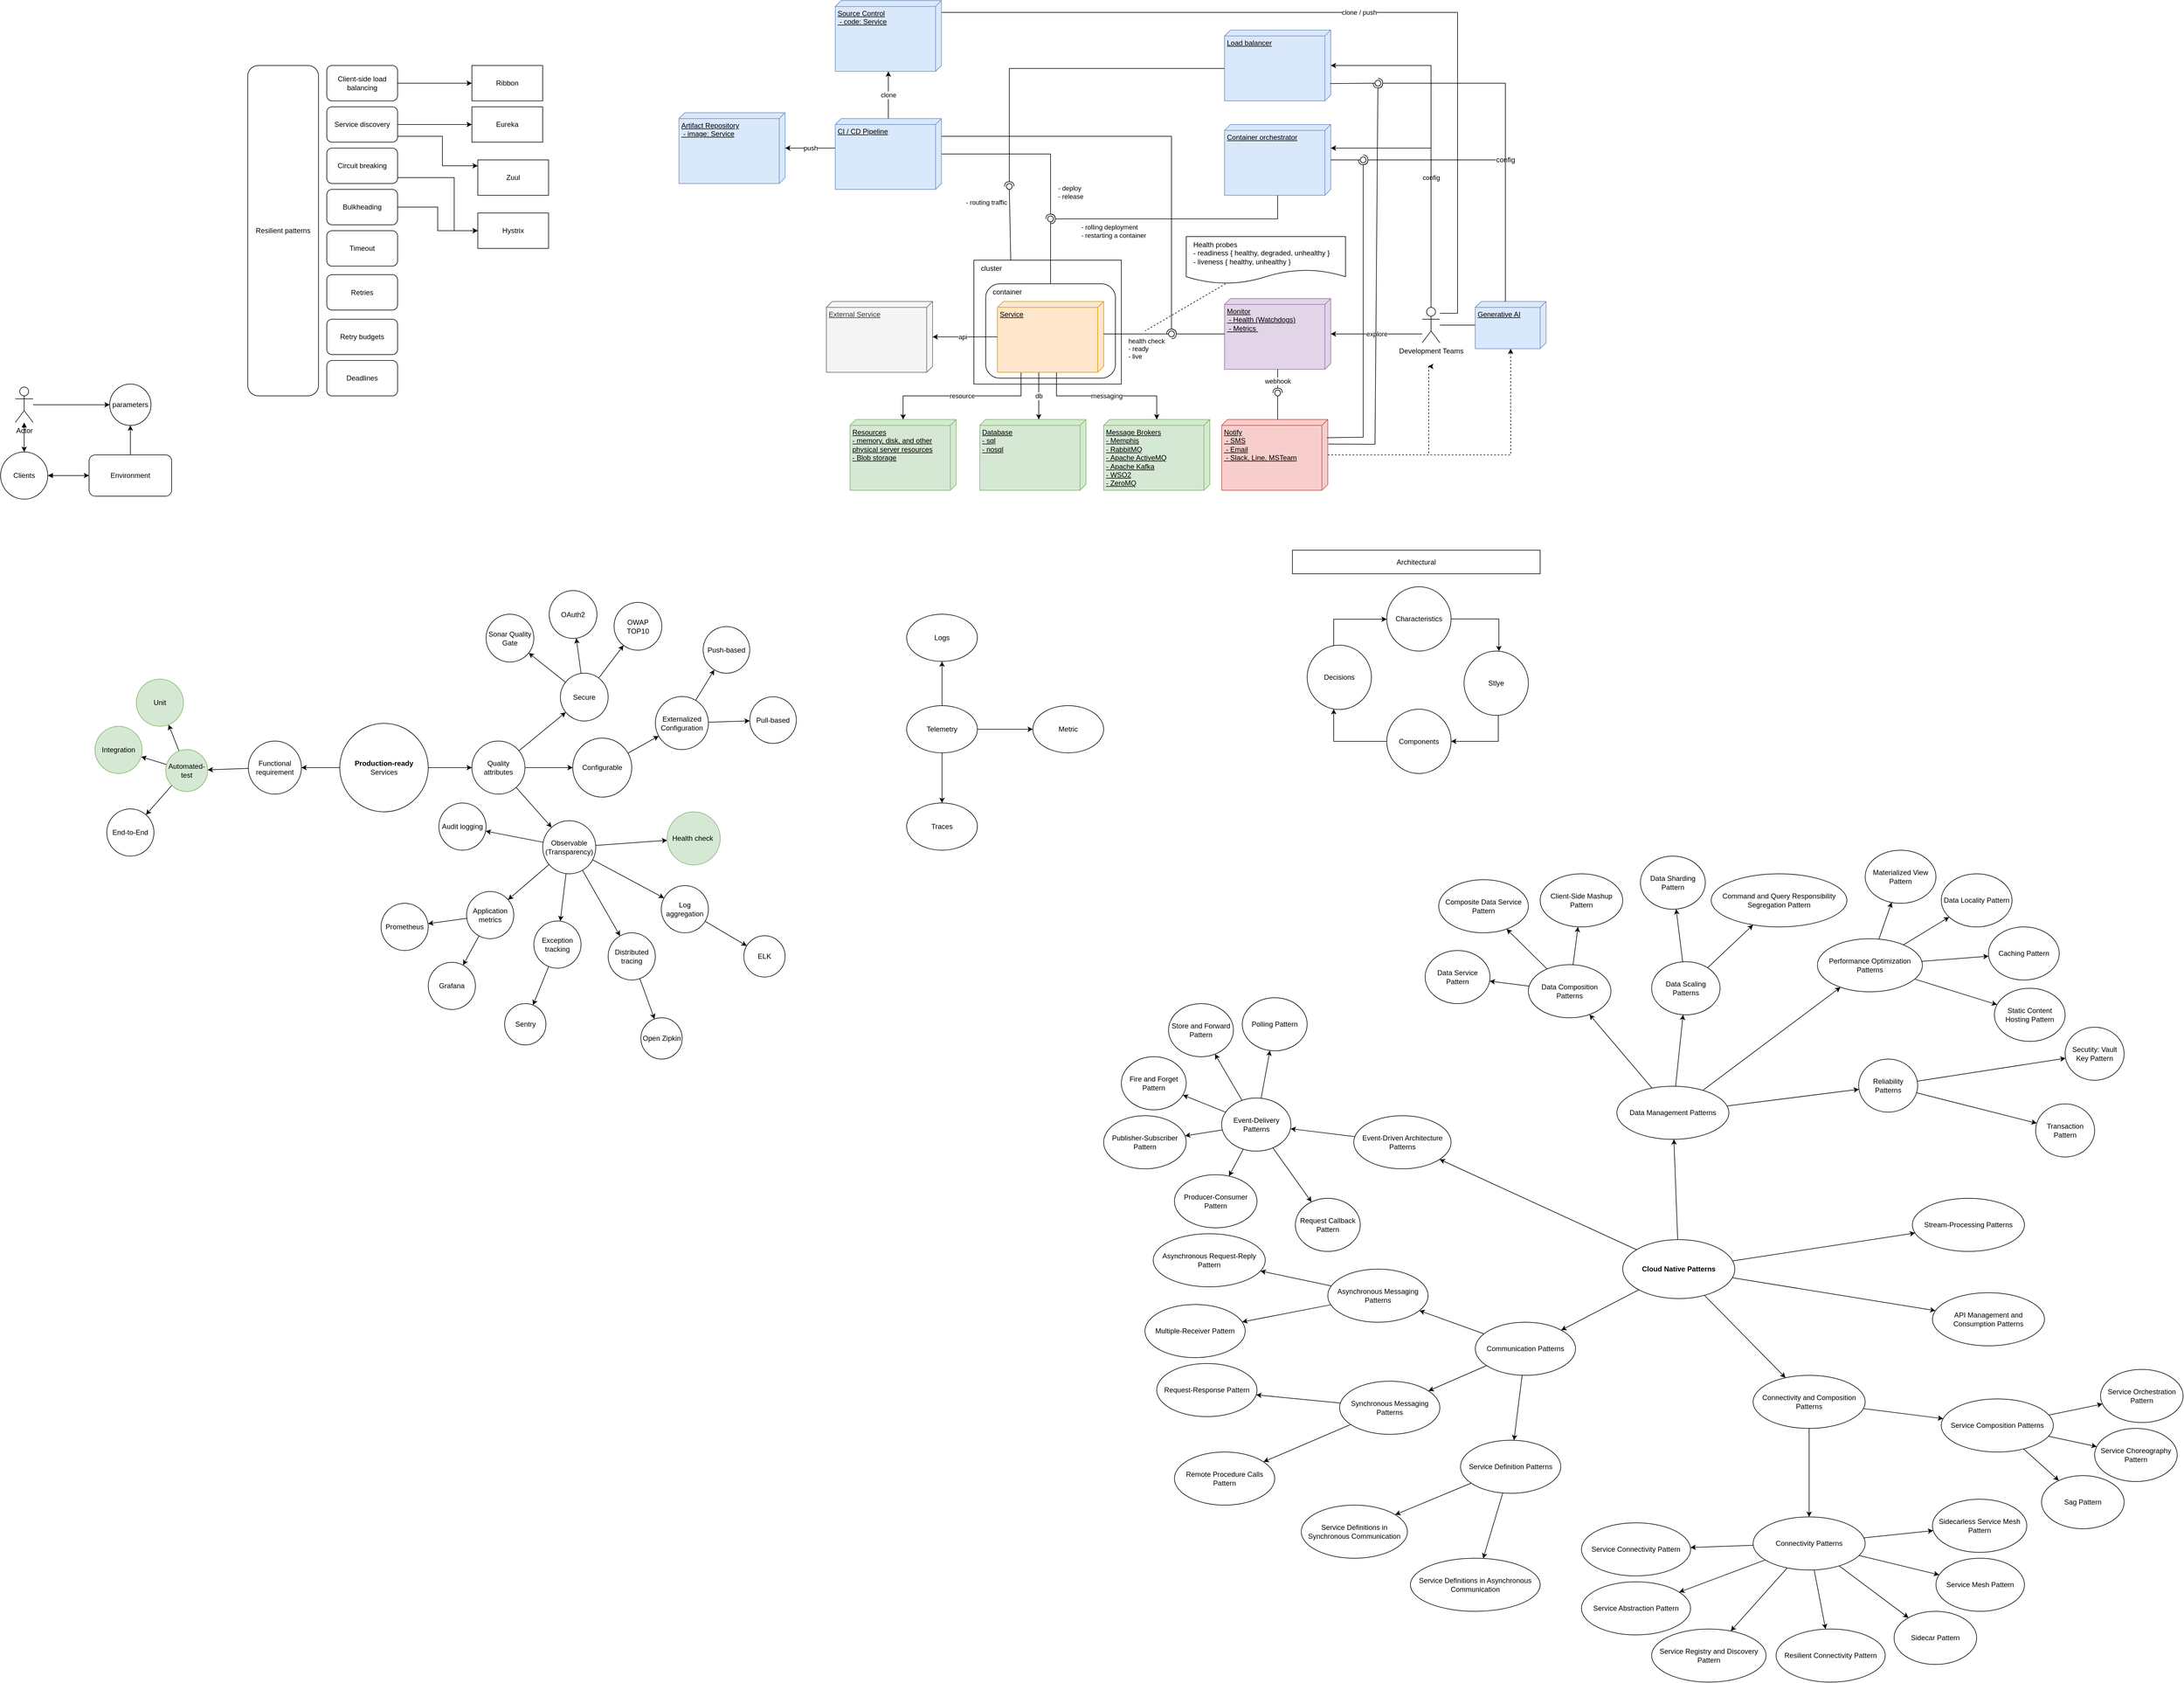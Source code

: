 <mxfile version="24.7.12">
  <diagram name="หน้า-1" id="d8-UFD6SmvWyo62A5cIa">
    <mxGraphModel dx="2267" dy="817" grid="1" gridSize="10" guides="1" tooltips="1" connect="1" arrows="1" fold="1" page="1" pageScale="1" pageWidth="827" pageHeight="1169" math="0" shadow="0">
      <root>
        <mxCell id="0" />
        <mxCell id="1" parent="0" />
        <mxCell id="7wkQh-Zvsg0QSBGbQNZC-4" value="Resilient patterns" style="rounded=1;whiteSpace=wrap;html=1;" parent="1" vertex="1">
          <mxGeometry x="-71" y="190" width="120" height="560" as="geometry" />
        </mxCell>
        <mxCell id="7wkQh-Zvsg0QSBGbQNZC-21" style="edgeStyle=orthogonalEdgeStyle;rounded=0;orthogonalLoop=1;jettySize=auto;html=1;" parent="1" source="7wkQh-Zvsg0QSBGbQNZC-5" target="7wkQh-Zvsg0QSBGbQNZC-15" edge="1">
          <mxGeometry relative="1" as="geometry" />
        </mxCell>
        <mxCell id="7wkQh-Zvsg0QSBGbQNZC-5" value="Client-side load balancing" style="rounded=1;whiteSpace=wrap;html=1;" parent="1" vertex="1">
          <mxGeometry x="63" y="190" width="120" height="60" as="geometry" />
        </mxCell>
        <mxCell id="7wkQh-Zvsg0QSBGbQNZC-22" style="edgeStyle=orthogonalEdgeStyle;rounded=0;orthogonalLoop=1;jettySize=auto;html=1;" parent="1" source="7wkQh-Zvsg0QSBGbQNZC-6" target="7wkQh-Zvsg0QSBGbQNZC-16" edge="1">
          <mxGeometry relative="1" as="geometry" />
        </mxCell>
        <mxCell id="7wkQh-Zvsg0QSBGbQNZC-23" style="edgeStyle=orthogonalEdgeStyle;rounded=0;orthogonalLoop=1;jettySize=auto;html=1;" parent="1" source="7wkQh-Zvsg0QSBGbQNZC-6" target="7wkQh-Zvsg0QSBGbQNZC-17" edge="1">
          <mxGeometry relative="1" as="geometry">
            <Array as="points">
              <mxPoint x="259" y="310" />
              <mxPoint x="259" y="360" />
            </Array>
          </mxGeometry>
        </mxCell>
        <mxCell id="7wkQh-Zvsg0QSBGbQNZC-6" value="Service discovery" style="rounded=1;whiteSpace=wrap;html=1;" parent="1" vertex="1">
          <mxGeometry x="63" y="260" width="120" height="60" as="geometry" />
        </mxCell>
        <mxCell id="7wkQh-Zvsg0QSBGbQNZC-20" style="edgeStyle=orthogonalEdgeStyle;rounded=0;orthogonalLoop=1;jettySize=auto;html=1;" parent="1" source="7wkQh-Zvsg0QSBGbQNZC-7" target="7wkQh-Zvsg0QSBGbQNZC-14" edge="1">
          <mxGeometry relative="1" as="geometry">
            <Array as="points">
              <mxPoint x="279" y="380" />
              <mxPoint x="279" y="470" />
            </Array>
          </mxGeometry>
        </mxCell>
        <mxCell id="7wkQh-Zvsg0QSBGbQNZC-7" value="Circuit breaking" style="rounded=1;whiteSpace=wrap;html=1;" parent="1" vertex="1">
          <mxGeometry x="63" y="330" width="120" height="60" as="geometry" />
        </mxCell>
        <mxCell id="7wkQh-Zvsg0QSBGbQNZC-19" style="edgeStyle=orthogonalEdgeStyle;rounded=0;orthogonalLoop=1;jettySize=auto;html=1;" parent="1" source="7wkQh-Zvsg0QSBGbQNZC-8" target="7wkQh-Zvsg0QSBGbQNZC-14" edge="1">
          <mxGeometry relative="1" as="geometry" />
        </mxCell>
        <mxCell id="7wkQh-Zvsg0QSBGbQNZC-8" value="Bulkheading" style="rounded=1;whiteSpace=wrap;html=1;" parent="1" vertex="1">
          <mxGeometry x="63" y="400" width="120" height="60" as="geometry" />
        </mxCell>
        <mxCell id="7wkQh-Zvsg0QSBGbQNZC-9" value="Timeout" style="rounded=1;whiteSpace=wrap;html=1;" parent="1" vertex="1">
          <mxGeometry x="63" y="470" width="120" height="60" as="geometry" />
        </mxCell>
        <mxCell id="7wkQh-Zvsg0QSBGbQNZC-10" value="Retries" style="rounded=1;whiteSpace=wrap;html=1;" parent="1" vertex="1">
          <mxGeometry x="63" y="544.5" width="120" height="60" as="geometry" />
        </mxCell>
        <mxCell id="7wkQh-Zvsg0QSBGbQNZC-11" value="Retry budgets" style="rounded=1;whiteSpace=wrap;html=1;" parent="1" vertex="1">
          <mxGeometry x="63" y="620" width="120" height="60" as="geometry" />
        </mxCell>
        <mxCell id="7wkQh-Zvsg0QSBGbQNZC-12" value="Deadlines" style="rounded=1;whiteSpace=wrap;html=1;" parent="1" vertex="1">
          <mxGeometry x="63" y="690" width="120" height="60" as="geometry" />
        </mxCell>
        <mxCell id="7wkQh-Zvsg0QSBGbQNZC-14" value="Hystrix" style="rounded=0;whiteSpace=wrap;html=1;" parent="1" vertex="1">
          <mxGeometry x="319" y="440" width="120" height="60" as="geometry" />
        </mxCell>
        <mxCell id="7wkQh-Zvsg0QSBGbQNZC-15" value="Ribbon" style="rounded=0;whiteSpace=wrap;html=1;" parent="1" vertex="1">
          <mxGeometry x="309" y="190" width="120" height="60" as="geometry" />
        </mxCell>
        <mxCell id="7wkQh-Zvsg0QSBGbQNZC-16" value="Eureka" style="rounded=0;whiteSpace=wrap;html=1;" parent="1" vertex="1">
          <mxGeometry x="309" y="260" width="120" height="60" as="geometry" />
        </mxCell>
        <mxCell id="7wkQh-Zvsg0QSBGbQNZC-17" value="Zuul" style="rounded=0;whiteSpace=wrap;html=1;" parent="1" vertex="1">
          <mxGeometry x="319" y="350" width="120" height="60" as="geometry" />
        </mxCell>
        <mxCell id="dCDHa6atHF2z7J-mqOoW-4" style="edgeStyle=orthogonalEdgeStyle;rounded=0;orthogonalLoop=1;jettySize=auto;html=1;" parent="1" source="dCDHa6atHF2z7J-mqOoW-1" target="dCDHa6atHF2z7J-mqOoW-3" edge="1">
          <mxGeometry relative="1" as="geometry" />
        </mxCell>
        <mxCell id="dCDHa6atHF2z7J-mqOoW-1" value="Environment" style="rounded=1;whiteSpace=wrap;html=1;" parent="1" vertex="1">
          <mxGeometry x="-340" y="850" width="140" height="70" as="geometry" />
        </mxCell>
        <mxCell id="dCDHa6atHF2z7J-mqOoW-3" value="parameters" style="ellipse;whiteSpace=wrap;html=1;aspect=fixed;" parent="1" vertex="1">
          <mxGeometry x="-305" y="730" width="70" height="70" as="geometry" />
        </mxCell>
        <mxCell id="dCDHa6atHF2z7J-mqOoW-6" style="edgeStyle=orthogonalEdgeStyle;rounded=0;orthogonalLoop=1;jettySize=auto;html=1;startArrow=block;startFill=1;" parent="1" source="dCDHa6atHF2z7J-mqOoW-5" target="dCDHa6atHF2z7J-mqOoW-1" edge="1">
          <mxGeometry relative="1" as="geometry" />
        </mxCell>
        <mxCell id="dCDHa6atHF2z7J-mqOoW-5" value="Clients" style="ellipse;whiteSpace=wrap;html=1;aspect=fixed;" parent="1" vertex="1">
          <mxGeometry x="-490" y="845" width="80" height="80" as="geometry" />
        </mxCell>
        <mxCell id="dCDHa6atHF2z7J-mqOoW-8" style="edgeStyle=orthogonalEdgeStyle;rounded=0;orthogonalLoop=1;jettySize=auto;html=1;" parent="1" source="dCDHa6atHF2z7J-mqOoW-7" target="dCDHa6atHF2z7J-mqOoW-3" edge="1">
          <mxGeometry relative="1" as="geometry" />
        </mxCell>
        <mxCell id="dCDHa6atHF2z7J-mqOoW-9" style="edgeStyle=orthogonalEdgeStyle;rounded=0;orthogonalLoop=1;jettySize=auto;html=1;startArrow=block;startFill=1;" parent="1" source="dCDHa6atHF2z7J-mqOoW-7" target="dCDHa6atHF2z7J-mqOoW-5" edge="1">
          <mxGeometry relative="1" as="geometry" />
        </mxCell>
        <mxCell id="dCDHa6atHF2z7J-mqOoW-7" value="Actor" style="shape=umlActor;verticalLabelPosition=bottom;verticalAlign=top;html=1;outlineConnect=0;" parent="1" vertex="1">
          <mxGeometry x="-465" y="735" width="30" height="60" as="geometry" />
        </mxCell>
        <mxCell id="OcXs_SolH9g82rhRqtJv-5" value="db" style="edgeStyle=orthogonalEdgeStyle;rounded=0;orthogonalLoop=1;jettySize=auto;html=1;" parent="1" source="OcXs_SolH9g82rhRqtJv-3" target="OcXs_SolH9g82rhRqtJv-4" edge="1">
          <mxGeometry relative="1" as="geometry">
            <Array as="points">
              <mxPoint x="1270" y="730" />
              <mxPoint x="1270" y="730" />
            </Array>
            <mxPoint as="offset" />
          </mxGeometry>
        </mxCell>
        <mxCell id="OcXs_SolH9g82rhRqtJv-7" style="edgeStyle=orthogonalEdgeStyle;rounded=0;orthogonalLoop=1;jettySize=auto;html=1;" parent="1" source="OcXs_SolH9g82rhRqtJv-3" target="OcXs_SolH9g82rhRqtJv-6" edge="1">
          <mxGeometry relative="1" as="geometry" />
        </mxCell>
        <mxCell id="OcXs_SolH9g82rhRqtJv-8" value="api" style="edgeLabel;html=1;align=center;verticalAlign=middle;resizable=0;points=[];" parent="OcXs_SolH9g82rhRqtJv-7" vertex="1" connectable="0">
          <mxGeometry x="0.071" relative="1" as="geometry">
            <mxPoint as="offset" />
          </mxGeometry>
        </mxCell>
        <mxCell id="OcXs_SolH9g82rhRqtJv-27" value="messaging" style="edgeStyle=orthogonalEdgeStyle;rounded=0;orthogonalLoop=1;jettySize=auto;html=1;" parent="1" source="OcXs_SolH9g82rhRqtJv-3" target="OcXs_SolH9g82rhRqtJv-26" edge="1">
          <mxGeometry relative="1" as="geometry">
            <Array as="points">
              <mxPoint x="1300" y="750" />
              <mxPoint x="1470" y="750" />
            </Array>
          </mxGeometry>
        </mxCell>
        <mxCell id="OcXs_SolH9g82rhRqtJv-32" value="resource" style="edgeStyle=orthogonalEdgeStyle;rounded=0;orthogonalLoop=1;jettySize=auto;html=1;" parent="1" source="OcXs_SolH9g82rhRqtJv-3" target="OcXs_SolH9g82rhRqtJv-31" edge="1">
          <mxGeometry relative="1" as="geometry">
            <Array as="points">
              <mxPoint x="1240" y="750" />
              <mxPoint x="1040" y="750" />
            </Array>
          </mxGeometry>
        </mxCell>
        <mxCell id="OcXs_SolH9g82rhRqtJv-3" value="Service" style="verticalAlign=top;align=left;spacingTop=8;spacingLeft=2;spacingRight=12;shape=cube;size=10;direction=south;fontStyle=4;html=1;whiteSpace=wrap;fillColor=#ffe6cc;strokeColor=#d79b00;" parent="1" vertex="1">
          <mxGeometry x="1200" y="590" width="180" height="120" as="geometry" />
        </mxCell>
        <mxCell id="OcXs_SolH9g82rhRqtJv-4" value="Database&lt;br&gt;- sql&lt;br&gt;- nosql" style="verticalAlign=top;align=left;spacingTop=8;spacingLeft=2;spacingRight=12;shape=cube;size=10;direction=south;fontStyle=4;html=1;whiteSpace=wrap;fillColor=#d5e8d4;strokeColor=#82b366;" parent="1" vertex="1">
          <mxGeometry x="1170" y="790" width="180" height="120" as="geometry" />
        </mxCell>
        <mxCell id="OcXs_SolH9g82rhRqtJv-6" value="External&amp;nbsp;Service" style="verticalAlign=top;align=left;spacingTop=8;spacingLeft=2;spacingRight=12;shape=cube;size=10;direction=south;fontStyle=4;html=1;whiteSpace=wrap;fillColor=#f5f5f5;fontColor=#333333;strokeColor=#666666;" parent="1" vertex="1">
          <mxGeometry x="910" y="590" width="180" height="120" as="geometry" />
        </mxCell>
        <mxCell id="OcXs_SolH9g82rhRqtJv-11" value="Monitor&lt;br&gt;&amp;nbsp;- Health (Watchdogs)&lt;br&gt;&amp;nbsp;- Metrics&amp;nbsp;" style="verticalAlign=top;align=left;spacingTop=8;spacingLeft=2;spacingRight=12;shape=cube;size=10;direction=south;fontStyle=4;html=1;whiteSpace=wrap;fillColor=#e1d5e7;strokeColor=#9673a6;" parent="1" vertex="1">
          <mxGeometry x="1585" y="585" width="180" height="120" as="geometry" />
        </mxCell>
        <mxCell id="OcXs_SolH9g82rhRqtJv-24" value="" style="edgeStyle=orthogonalEdgeStyle;rounded=0;orthogonalLoop=1;jettySize=auto;html=1;dashed=1;" parent="1" source="OcXs_SolH9g82rhRqtJv-13" edge="1">
          <mxGeometry x="-0.002" y="-20" relative="1" as="geometry">
            <mxPoint x="1930" y="700" as="targetPoint" />
            <Array as="points">
              <mxPoint x="1931" y="850" />
              <mxPoint x="1931" y="700" />
            </Array>
            <mxPoint as="offset" />
          </mxGeometry>
        </mxCell>
        <mxCell id="OcXs_SolH9g82rhRqtJv-79" style="edgeStyle=orthogonalEdgeStyle;rounded=0;orthogonalLoop=1;jettySize=auto;html=1;dashed=1;" parent="1" source="OcXs_SolH9g82rhRqtJv-13" target="OcXs_SolH9g82rhRqtJv-68" edge="1">
          <mxGeometry relative="1" as="geometry" />
        </mxCell>
        <mxCell id="OcXs_SolH9g82rhRqtJv-13" value="Notify&lt;br&gt;&amp;nbsp;- SMS&lt;br&gt;&amp;nbsp;- Email&lt;br&gt;&amp;nbsp;- Slack, Line, MSTeam" style="verticalAlign=top;align=left;spacingTop=8;spacingLeft=2;spacingRight=12;shape=cube;size=10;direction=south;fontStyle=4;html=1;whiteSpace=wrap;fillColor=#f8cecc;strokeColor=#b85450;" parent="1" vertex="1">
          <mxGeometry x="1580" y="790" width="180" height="120" as="geometry" />
        </mxCell>
        <mxCell id="OcXs_SolH9g82rhRqtJv-14" value="webhook" style="rounded=0;orthogonalLoop=1;jettySize=auto;html=1;endArrow=halfCircle;endFill=0;endSize=6;strokeWidth=1;sketch=0;" parent="1" source="OcXs_SolH9g82rhRqtJv-11" target="OcXs_SolH9g82rhRqtJv-16" edge="1">
          <mxGeometry relative="1" as="geometry">
            <mxPoint x="1610" y="745" as="sourcePoint" />
          </mxGeometry>
        </mxCell>
        <mxCell id="OcXs_SolH9g82rhRqtJv-15" value="" style="rounded=0;orthogonalLoop=1;jettySize=auto;html=1;endArrow=oval;endFill=0;sketch=0;sourcePerimeterSpacing=0;targetPerimeterSpacing=0;endSize=10;exitX=0;exitY=0;exitDx=0;exitDy=85;exitPerimeter=0;" parent="1" source="OcXs_SolH9g82rhRqtJv-13" target="OcXs_SolH9g82rhRqtJv-16" edge="1">
          <mxGeometry relative="1" as="geometry">
            <mxPoint x="1570" y="745" as="sourcePoint" />
          </mxGeometry>
        </mxCell>
        <mxCell id="OcXs_SolH9g82rhRqtJv-16" value="" style="ellipse;whiteSpace=wrap;html=1;align=center;aspect=fixed;fillColor=none;strokeColor=none;resizable=0;perimeter=centerPerimeter;rotatable=0;allowArrows=0;points=[];outlineConnect=1;" parent="1" vertex="1">
          <mxGeometry x="1670" y="740" width="10" height="10" as="geometry" />
        </mxCell>
        <mxCell id="OcXs_SolH9g82rhRqtJv-17" value="" style="rounded=0;orthogonalLoop=1;jettySize=auto;html=1;endArrow=halfCircle;endFill=0;endSize=6;strokeWidth=1;sketch=0;" parent="1" source="OcXs_SolH9g82rhRqtJv-11" target="OcXs_SolH9g82rhRqtJv-19" edge="1">
          <mxGeometry relative="1" as="geometry">
            <mxPoint x="1610" y="745" as="sourcePoint" />
          </mxGeometry>
        </mxCell>
        <mxCell id="OcXs_SolH9g82rhRqtJv-18" value="health check&lt;br&gt;- ready&lt;br&gt;- live" style="rounded=0;orthogonalLoop=1;jettySize=auto;html=1;endArrow=oval;endFill=0;sketch=0;sourcePerimeterSpacing=0;targetPerimeterSpacing=0;endSize=10;exitX=0;exitY=0;exitDx=55;exitDy=0;exitPerimeter=0;align=left;" parent="1" source="OcXs_SolH9g82rhRqtJv-3" target="OcXs_SolH9g82rhRqtJv-19" edge="1">
          <mxGeometry x="-0.304" y="-25" relative="1" as="geometry">
            <mxPoint x="1570" y="745" as="sourcePoint" />
            <mxPoint as="offset" />
          </mxGeometry>
        </mxCell>
        <mxCell id="OcXs_SolH9g82rhRqtJv-19" value="" style="ellipse;whiteSpace=wrap;html=1;align=center;aspect=fixed;fillColor=none;strokeColor=none;resizable=0;perimeter=centerPerimeter;rotatable=0;allowArrows=0;points=[];outlineConnect=1;" parent="1" vertex="1">
          <mxGeometry x="1490" y="640" width="10" height="10" as="geometry" />
        </mxCell>
        <mxCell id="OcXs_SolH9g82rhRqtJv-25" value="explore" style="edgeStyle=orthogonalEdgeStyle;rounded=0;orthogonalLoop=1;jettySize=auto;html=1;" parent="1" source="OcXs_SolH9g82rhRqtJv-20" target="OcXs_SolH9g82rhRqtJv-11" edge="1">
          <mxGeometry relative="1" as="geometry">
            <Array as="points">
              <mxPoint x="1880" y="645" />
              <mxPoint x="1880" y="645" />
            </Array>
          </mxGeometry>
        </mxCell>
        <mxCell id="OcXs_SolH9g82rhRqtJv-55" value="config" style="edgeStyle=orthogonalEdgeStyle;rounded=0;orthogonalLoop=1;jettySize=auto;html=1;" parent="1" source="OcXs_SolH9g82rhRqtJv-20" target="OcXs_SolH9g82rhRqtJv-33" edge="1">
          <mxGeometry relative="1" as="geometry">
            <Array as="points">
              <mxPoint x="1935" y="330" />
            </Array>
          </mxGeometry>
        </mxCell>
        <mxCell id="OcXs_SolH9g82rhRqtJv-61" style="edgeStyle=orthogonalEdgeStyle;rounded=0;orthogonalLoop=1;jettySize=auto;html=1;" parent="1" source="OcXs_SolH9g82rhRqtJv-20" target="OcXs_SolH9g82rhRqtJv-60" edge="1">
          <mxGeometry relative="1" as="geometry">
            <Array as="points">
              <mxPoint x="1935" y="190" />
            </Array>
          </mxGeometry>
        </mxCell>
        <mxCell id="OcXs_SolH9g82rhRqtJv-91" value="clone / push" style="edgeStyle=orthogonalEdgeStyle;rounded=0;orthogonalLoop=1;jettySize=auto;html=1;endArrow=none;endFill=0;" parent="1" source="OcXs_SolH9g82rhRqtJv-20" target="OcXs_SolH9g82rhRqtJv-81" edge="1">
          <mxGeometry relative="1" as="geometry">
            <Array as="points">
              <mxPoint x="1980" y="610" />
              <mxPoint x="1980" y="100" />
            </Array>
          </mxGeometry>
        </mxCell>
        <mxCell id="OcXs_SolH9g82rhRqtJv-20" value="Development Teams" style="shape=umlActor;verticalLabelPosition=bottom;verticalAlign=top;html=1;" parent="1" vertex="1">
          <mxGeometry x="1920" y="600" width="30" height="60" as="geometry" />
        </mxCell>
        <mxCell id="OcXs_SolH9g82rhRqtJv-26" value="Message Brokers&lt;br&gt;-&amp;nbsp;Memphis&lt;br&gt;-&amp;nbsp;RabbitMQ&lt;br&gt;-&amp;nbsp;Apache ActiveMQ&lt;br style=&quot;border-color: var(--border-color);&quot;&gt;-&amp;nbsp;Apache Kafka&lt;br&gt;-&amp;nbsp;WSO2&lt;br&gt;-&amp;nbsp;ZeroMQ" style="verticalAlign=top;align=left;spacingTop=8;spacingLeft=2;spacingRight=12;shape=cube;size=10;direction=south;fontStyle=4;html=1;whiteSpace=wrap;fillColor=#d5e8d4;strokeColor=#82b366;" parent="1" vertex="1">
          <mxGeometry x="1380" y="790" width="180" height="120" as="geometry" />
        </mxCell>
        <mxCell id="OcXs_SolH9g82rhRqtJv-30" style="rounded=0;orthogonalLoop=1;jettySize=auto;html=1;dashed=1;endArrow=none;endFill=0;" parent="1" source="OcXs_SolH9g82rhRqtJv-28" edge="1">
          <mxGeometry relative="1" as="geometry">
            <mxPoint x="1450" y="640" as="targetPoint" />
          </mxGeometry>
        </mxCell>
        <mxCell id="OcXs_SolH9g82rhRqtJv-28" value="&lt;br&gt;Health probes&lt;br&gt;- readiness { healthy, degraded, unhealthy }&lt;br&gt;- liveness { healthy, unhealthy }&lt;br&gt;&amp;nbsp;" style="shape=document;whiteSpace=wrap;html=1;boundedLbl=1;align=left;spacingLeft=10;" parent="1" vertex="1">
          <mxGeometry x="1520" y="480" width="270" height="80" as="geometry" />
        </mxCell>
        <mxCell id="OcXs_SolH9g82rhRqtJv-31" value="Resources&lt;br&gt;-&amp;nbsp;memory, disk, and other physical server resources&lt;br&gt;- Blob storage" style="verticalAlign=top;align=left;spacingTop=8;spacingLeft=2;spacingRight=12;shape=cube;size=10;direction=south;fontStyle=4;html=1;whiteSpace=wrap;fillColor=#d5e8d4;strokeColor=#82b366;" parent="1" vertex="1">
          <mxGeometry x="950" y="790" width="180" height="120" as="geometry" />
        </mxCell>
        <mxCell id="OcXs_SolH9g82rhRqtJv-33" value="Container orchestrator" style="verticalAlign=top;align=left;spacingTop=8;spacingLeft=2;spacingRight=12;shape=cube;size=10;direction=south;fontStyle=4;html=1;whiteSpace=wrap;fillColor=#dae8fc;strokeColor=#6c8ebf;" parent="1" vertex="1">
          <mxGeometry x="1585" y="290" width="180" height="120" as="geometry" />
        </mxCell>
        <mxCell id="OcXs_SolH9g82rhRqtJv-36" value="container" style="rounded=1;whiteSpace=wrap;html=1;fillColor=none;align=left;verticalAlign=top;spacingLeft=10;" parent="1" vertex="1">
          <mxGeometry x="1180" y="560" width="220" height="160" as="geometry" />
        </mxCell>
        <mxCell id="OcXs_SolH9g82rhRqtJv-41" value="" style="rounded=0;orthogonalLoop=1;jettySize=auto;html=1;endArrow=halfCircle;endFill=0;endSize=6;strokeWidth=1;sketch=0;edgeStyle=orthogonalEdgeStyle;" parent="1" source="OcXs_SolH9g82rhRqtJv-33" edge="1">
          <mxGeometry relative="1" as="geometry">
            <mxPoint x="1590" y="360" as="sourcePoint" />
            <mxPoint x="1290" y="450" as="targetPoint" />
            <Array as="points">
              <mxPoint x="1675" y="450" />
            </Array>
          </mxGeometry>
        </mxCell>
        <mxCell id="OcXs_SolH9g82rhRqtJv-42" value="-&amp;nbsp;rolling&amp;nbsp;deployment&amp;nbsp;&lt;br&gt;-&amp;nbsp;restarting a container" style="rounded=0;orthogonalLoop=1;jettySize=auto;html=1;endArrow=oval;endFill=0;sketch=0;sourcePerimeterSpacing=0;targetPerimeterSpacing=0;endSize=10;align=left;" parent="1" edge="1">
          <mxGeometry x="0.636" y="-50" relative="1" as="geometry">
            <mxPoint x="1290" y="560" as="sourcePoint" />
            <mxPoint x="1290" y="450" as="targetPoint" />
            <mxPoint y="1" as="offset" />
          </mxGeometry>
        </mxCell>
        <mxCell id="OcXs_SolH9g82rhRqtJv-43" value="" style="ellipse;whiteSpace=wrap;html=1;align=center;aspect=fixed;fillColor=none;strokeColor=none;resizable=0;perimeter=centerPerimeter;rotatable=0;allowArrows=0;points=[];outlineConnect=1;" parent="1" vertex="1">
          <mxGeometry x="1105" y="480" width="10" height="10" as="geometry" />
        </mxCell>
        <mxCell id="OcXs_SolH9g82rhRqtJv-52" value="" style="rounded=0;orthogonalLoop=1;jettySize=auto;html=1;endArrow=halfCircle;endFill=0;endSize=6;strokeWidth=1;sketch=0;exitX=0.257;exitY=0.007;exitDx=0;exitDy=0;exitPerimeter=0;" parent="1" source="OcXs_SolH9g82rhRqtJv-13" target="OcXs_SolH9g82rhRqtJv-54" edge="1">
          <mxGeometry relative="1" as="geometry">
            <mxPoint x="1750" y="820" as="sourcePoint" />
            <Array as="points">
              <mxPoint x="1820" y="820" />
            </Array>
          </mxGeometry>
        </mxCell>
        <mxCell id="OcXs_SolH9g82rhRqtJv-53" value="" style="rounded=0;orthogonalLoop=1;jettySize=auto;html=1;endArrow=oval;endFill=0;sketch=0;sourcePerimeterSpacing=0;targetPerimeterSpacing=0;endSize=10;" parent="1" source="OcXs_SolH9g82rhRqtJv-33" target="OcXs_SolH9g82rhRqtJv-54" edge="1">
          <mxGeometry relative="1" as="geometry">
            <mxPoint x="1800" y="350" as="sourcePoint" />
          </mxGeometry>
        </mxCell>
        <mxCell id="OcXs_SolH9g82rhRqtJv-54" value="" style="ellipse;whiteSpace=wrap;html=1;align=center;aspect=fixed;fillColor=none;strokeColor=none;resizable=0;perimeter=centerPerimeter;rotatable=0;allowArrows=0;points=[];outlineConnect=1;" parent="1" vertex="1">
          <mxGeometry x="1815" y="345" width="10" height="10" as="geometry" />
        </mxCell>
        <mxCell id="OcXs_SolH9g82rhRqtJv-56" value="cluster" style="rounded=0;whiteSpace=wrap;html=1;fillColor=none;verticalAlign=top;align=left;spacingLeft=10;" parent="1" vertex="1">
          <mxGeometry x="1160" y="520" width="250" height="210" as="geometry" />
        </mxCell>
        <mxCell id="OcXs_SolH9g82rhRqtJv-57" value="" style="rounded=0;orthogonalLoop=1;jettySize=auto;html=1;endArrow=halfCircle;endFill=0;endSize=6;strokeWidth=1;sketch=0;exitX=0;exitY=0;exitDx=65;exitDy=180;exitPerimeter=0;" parent="1" source="OcXs_SolH9g82rhRqtJv-60" target="OcXs_SolH9g82rhRqtJv-59" edge="1">
          <mxGeometry relative="1" as="geometry">
            <mxPoint x="1240" y="395" as="sourcePoint" />
            <Array as="points">
              <mxPoint x="1220" y="195" />
            </Array>
          </mxGeometry>
        </mxCell>
        <mxCell id="OcXs_SolH9g82rhRqtJv-58" value="-&amp;nbsp;routing traffic" style="rounded=0;orthogonalLoop=1;jettySize=auto;html=1;endArrow=oval;endFill=0;sketch=0;sourcePerimeterSpacing=0;targetPerimeterSpacing=0;endSize=10;exitX=0.25;exitY=0;exitDx=0;exitDy=0;" parent="1" source="OcXs_SolH9g82rhRqtJv-56" target="OcXs_SolH9g82rhRqtJv-59" edge="1">
          <mxGeometry x="0.565" y="40" relative="1" as="geometry">
            <mxPoint x="1200" y="395" as="sourcePoint" />
            <mxPoint y="-1" as="offset" />
          </mxGeometry>
        </mxCell>
        <mxCell id="OcXs_SolH9g82rhRqtJv-59" value="" style="ellipse;whiteSpace=wrap;html=1;align=center;aspect=fixed;fillColor=none;strokeColor=none;resizable=0;perimeter=centerPerimeter;rotatable=0;allowArrows=0;points=[];outlineConnect=1;" parent="1" vertex="1">
          <mxGeometry x="1215" y="390" width="10" height="10" as="geometry" />
        </mxCell>
        <mxCell id="OcXs_SolH9g82rhRqtJv-60" value="Load balancer" style="verticalAlign=top;align=left;spacingTop=8;spacingLeft=2;spacingRight=12;shape=cube;size=10;direction=south;fontStyle=4;html=1;whiteSpace=wrap;fillColor=#dae8fc;strokeColor=#6c8ebf;" parent="1" vertex="1">
          <mxGeometry x="1585" y="130" width="180" height="120" as="geometry" />
        </mxCell>
        <mxCell id="OcXs_SolH9g82rhRqtJv-65" value="" style="rounded=0;orthogonalLoop=1;jettySize=auto;html=1;endArrow=halfCircle;endFill=0;endSize=6;strokeWidth=1;sketch=0;exitX=0.347;exitY=-0.006;exitDx=0;exitDy=0;exitPerimeter=0;" parent="1" source="OcXs_SolH9g82rhRqtJv-13" target="OcXs_SolH9g82rhRqtJv-67" edge="1">
          <mxGeometry relative="1" as="geometry">
            <mxPoint x="1840" y="844.912" as="sourcePoint" />
            <Array as="points">
              <mxPoint x="1840" y="832" />
            </Array>
          </mxGeometry>
        </mxCell>
        <mxCell id="OcXs_SolH9g82rhRqtJv-66" value="" style="rounded=0;orthogonalLoop=1;jettySize=auto;html=1;endArrow=oval;endFill=0;sketch=0;sourcePerimeterSpacing=0;targetPerimeterSpacing=0;endSize=10;exitX=0.755;exitY=0.006;exitDx=0;exitDy=0;exitPerimeter=0;entryX=0.382;entryY=0.754;entryDx=0;entryDy=0;entryPerimeter=0;" parent="1" source="OcXs_SolH9g82rhRqtJv-60" target="OcXs_SolH9g82rhRqtJv-67" edge="1">
          <mxGeometry relative="1" as="geometry">
            <mxPoint x="1825" y="220" as="sourcePoint" />
          </mxGeometry>
        </mxCell>
        <mxCell id="OcXs_SolH9g82rhRqtJv-67" value="" style="ellipse;whiteSpace=wrap;html=1;align=center;aspect=fixed;fillColor=none;strokeColor=none;resizable=0;perimeter=centerPerimeter;rotatable=0;allowArrows=0;points=[];outlineConnect=1;" parent="1" vertex="1">
          <mxGeometry x="1840" y="215" width="10" height="10" as="geometry" />
        </mxCell>
        <mxCell id="OcXs_SolH9g82rhRqtJv-70" style="edgeStyle=orthogonalEdgeStyle;rounded=0;orthogonalLoop=1;jettySize=auto;html=1;endArrow=none;endFill=0;" parent="1" source="OcXs_SolH9g82rhRqtJv-68" target="OcXs_SolH9g82rhRqtJv-20" edge="1">
          <mxGeometry relative="1" as="geometry" />
        </mxCell>
        <mxCell id="OcXs_SolH9g82rhRqtJv-68" value="Generative AI" style="verticalAlign=top;align=left;spacingTop=8;spacingLeft=2;spacingRight=12;shape=cube;size=10;direction=south;fontStyle=4;html=1;whiteSpace=wrap;fillColor=#dae8fc;strokeColor=#6c8ebf;" parent="1" vertex="1">
          <mxGeometry x="2010" y="590" width="120" height="80" as="geometry" />
        </mxCell>
        <mxCell id="OcXs_SolH9g82rhRqtJv-73" value="config" style="rounded=0;orthogonalLoop=1;jettySize=auto;html=1;endArrow=halfCircle;endFill=0;strokeWidth=1;sketch=0;fontSize=12;entryX=1.45;entryY=1;entryDx=0;entryDy=0;entryPerimeter=0;edgeStyle=orthogonalEdgeStyle;" parent="1" source="OcXs_SolH9g82rhRqtJv-68" target="OcXs_SolH9g82rhRqtJv-54" edge="1">
          <mxGeometry relative="1" as="geometry">
            <mxPoint x="2065" y="360" as="sourcePoint" />
            <Array as="points">
              <mxPoint x="2061" y="350" />
            </Array>
          </mxGeometry>
        </mxCell>
        <mxCell id="OcXs_SolH9g82rhRqtJv-74" value="" style="ellipse;whiteSpace=wrap;html=1;align=center;aspect=fixed;fillColor=none;strokeColor=none;resizable=0;perimeter=centerPerimeter;rotatable=0;allowArrows=0;points=[];outlineConnect=1;" parent="1" vertex="1">
          <mxGeometry x="2040" y="355" width="10" height="10" as="geometry" />
        </mxCell>
        <mxCell id="OcXs_SolH9g82rhRqtJv-76" value="" style="rounded=0;orthogonalLoop=1;jettySize=auto;html=1;endArrow=halfCircle;endFill=0;endSize=6;strokeWidth=1;sketch=0;fontSize=12;edgeStyle=orthogonalEdgeStyle;" parent="1" source="OcXs_SolH9g82rhRqtJv-68" target="OcXs_SolH9g82rhRqtJv-77" edge="1">
          <mxGeometry relative="1" as="geometry">
            <mxPoint x="2050" y="220" as="sourcePoint" />
            <Array as="points">
              <mxPoint x="2061" y="220" />
            </Array>
          </mxGeometry>
        </mxCell>
        <mxCell id="OcXs_SolH9g82rhRqtJv-77" value="" style="ellipse;whiteSpace=wrap;html=1;align=center;aspect=fixed;fillColor=none;strokeColor=none;resizable=0;perimeter=centerPerimeter;rotatable=0;allowArrows=0;points=[];outlineConnect=1;" parent="1" vertex="1">
          <mxGeometry x="1840" y="215" width="10" height="10" as="geometry" />
        </mxCell>
        <mxCell id="OcXs_SolH9g82rhRqtJv-82" value="clone" style="edgeStyle=orthogonalEdgeStyle;rounded=0;orthogonalLoop=1;jettySize=auto;html=1;" parent="1" source="OcXs_SolH9g82rhRqtJv-80" target="OcXs_SolH9g82rhRqtJv-81" edge="1">
          <mxGeometry relative="1" as="geometry" />
        </mxCell>
        <mxCell id="OcXs_SolH9g82rhRqtJv-90" value="push" style="edgeStyle=orthogonalEdgeStyle;rounded=0;orthogonalLoop=1;jettySize=auto;html=1;" parent="1" source="OcXs_SolH9g82rhRqtJv-80" target="OcXs_SolH9g82rhRqtJv-89" edge="1">
          <mxGeometry relative="1" as="geometry">
            <Array as="points">
              <mxPoint x="880" y="330" />
            </Array>
          </mxGeometry>
        </mxCell>
        <mxCell id="OcXs_SolH9g82rhRqtJv-80" value="CI / CD Pipeline&lt;br&gt;" style="verticalAlign=top;align=left;spacingTop=8;spacingLeft=2;spacingRight=12;shape=cube;size=10;direction=south;fontStyle=4;html=1;whiteSpace=wrap;fillColor=#dae8fc;strokeColor=#6c8ebf;" parent="1" vertex="1">
          <mxGeometry x="925" y="280" width="180" height="120" as="geometry" />
        </mxCell>
        <mxCell id="OcXs_SolH9g82rhRqtJv-81" value="Source Control&lt;br&gt;&amp;nbsp;- code: Service" style="verticalAlign=top;align=left;spacingTop=8;spacingLeft=2;spacingRight=12;shape=cube;size=10;direction=south;fontStyle=4;html=1;whiteSpace=wrap;fillColor=#dae8fc;strokeColor=#6c8ebf;" parent="1" vertex="1">
          <mxGeometry x="925" y="80" width="180" height="120" as="geometry" />
        </mxCell>
        <mxCell id="OcXs_SolH9g82rhRqtJv-83" value="" style="rounded=0;orthogonalLoop=1;jettySize=auto;html=1;endArrow=halfCircle;endFill=0;endSize=6;strokeWidth=1;sketch=0;fontSize=12;edgeStyle=orthogonalEdgeStyle;" parent="1" source="OcXs_SolH9g82rhRqtJv-80" edge="1">
          <mxGeometry relative="1" as="geometry">
            <mxPoint x="1005" y="485" as="sourcePoint" />
            <mxPoint x="1290" y="450" as="targetPoint" />
            <Array as="points">
              <mxPoint x="1290" y="340" />
            </Array>
          </mxGeometry>
        </mxCell>
        <mxCell id="OcXs_SolH9g82rhRqtJv-85" value="- deploy&lt;br&gt;- release" style="edgeLabel;html=1;align=left;verticalAlign=middle;resizable=0;points=[];" parent="OcXs_SolH9g82rhRqtJv-83" vertex="1" connectable="0">
          <mxGeometry x="0.123" y="-3" relative="1" as="geometry">
            <mxPoint x="30" y="62" as="offset" />
          </mxGeometry>
        </mxCell>
        <mxCell id="OcXs_SolH9g82rhRqtJv-84" value="" style="ellipse;whiteSpace=wrap;html=1;align=center;aspect=fixed;fillColor=none;strokeColor=none;resizable=0;perimeter=centerPerimeter;rotatable=0;allowArrows=0;points=[];outlineConnect=1;" parent="1" vertex="1">
          <mxGeometry x="980" y="480" width="10" height="10" as="geometry" />
        </mxCell>
        <mxCell id="OcXs_SolH9g82rhRqtJv-87" value="" style="rounded=0;orthogonalLoop=1;jettySize=auto;html=1;endArrow=halfCircle;endFill=0;endSize=6;strokeWidth=1;sketch=0;fontSize=12;entryX=1.2;entryY=0.5;entryDx=0;entryDy=0;entryPerimeter=0;edgeStyle=orthogonalEdgeStyle;" parent="1" source="OcXs_SolH9g82rhRqtJv-80" target="OcXs_SolH9g82rhRqtJv-19" edge="1">
          <mxGeometry relative="1" as="geometry">
            <mxPoint x="1495" y="405" as="sourcePoint" />
            <Array as="points">
              <mxPoint x="1495" y="310" />
            </Array>
          </mxGeometry>
        </mxCell>
        <mxCell id="OcXs_SolH9g82rhRqtJv-88" value="" style="ellipse;whiteSpace=wrap;html=1;align=center;aspect=fixed;fillColor=none;strokeColor=none;resizable=0;perimeter=centerPerimeter;rotatable=0;allowArrows=0;points=[];outlineConnect=1;" parent="1" vertex="1">
          <mxGeometry x="1470" y="400" width="10" height="10" as="geometry" />
        </mxCell>
        <mxCell id="OcXs_SolH9g82rhRqtJv-89" value="Artifact Repository&lt;br&gt;&amp;nbsp;- image: Service" style="verticalAlign=top;align=left;spacingTop=8;spacingLeft=2;spacingRight=12;shape=cube;size=10;direction=south;fontStyle=4;html=1;whiteSpace=wrap;fillColor=#dae8fc;strokeColor=#6c8ebf;" parent="1" vertex="1">
          <mxGeometry x="660" y="270" width="180" height="120" as="geometry" />
        </mxCell>
        <mxCell id="wQZfQYnOkCqt_-u9G6CQ-11" style="rounded=0;orthogonalLoop=1;jettySize=auto;html=1;" parent="1" source="wQZfQYnOkCqt_-u9G6CQ-1" target="wQZfQYnOkCqt_-u9G6CQ-2" edge="1">
          <mxGeometry relative="1" as="geometry" />
        </mxCell>
        <mxCell id="wQZfQYnOkCqt_-u9G6CQ-13" style="rounded=0;orthogonalLoop=1;jettySize=auto;html=1;" parent="1" source="wQZfQYnOkCqt_-u9G6CQ-1" target="wQZfQYnOkCqt_-u9G6CQ-12" edge="1">
          <mxGeometry relative="1" as="geometry" />
        </mxCell>
        <mxCell id="wQZfQYnOkCqt_-u9G6CQ-1" value="&lt;b&gt;Production-ready &lt;/b&gt;&lt;br&gt;Services" style="ellipse;whiteSpace=wrap;html=1;aspect=fixed;" parent="1" vertex="1">
          <mxGeometry x="85" y="1305" width="150" height="150" as="geometry" />
        </mxCell>
        <mxCell id="wQZfQYnOkCqt_-u9G6CQ-10" style="rounded=0;orthogonalLoop=1;jettySize=auto;html=1;" parent="1" source="wQZfQYnOkCqt_-u9G6CQ-2" target="wQZfQYnOkCqt_-u9G6CQ-3" edge="1">
          <mxGeometry relative="1" as="geometry" />
        </mxCell>
        <mxCell id="wQZfQYnOkCqt_-u9G6CQ-2" value="Functional requirement" style="ellipse;whiteSpace=wrap;html=1;aspect=fixed;" parent="1" vertex="1">
          <mxGeometry x="-70" y="1335" width="90" height="90" as="geometry" />
        </mxCell>
        <mxCell id="wQZfQYnOkCqt_-u9G6CQ-7" style="rounded=0;orthogonalLoop=1;jettySize=auto;html=1;" parent="1" source="wQZfQYnOkCqt_-u9G6CQ-3" target="wQZfQYnOkCqt_-u9G6CQ-4" edge="1">
          <mxGeometry relative="1" as="geometry" />
        </mxCell>
        <mxCell id="wQZfQYnOkCqt_-u9G6CQ-8" style="rounded=0;orthogonalLoop=1;jettySize=auto;html=1;" parent="1" source="wQZfQYnOkCqt_-u9G6CQ-3" target="wQZfQYnOkCqt_-u9G6CQ-5" edge="1">
          <mxGeometry relative="1" as="geometry" />
        </mxCell>
        <mxCell id="wQZfQYnOkCqt_-u9G6CQ-9" style="rounded=0;orthogonalLoop=1;jettySize=auto;html=1;exitX=0;exitY=1;exitDx=0;exitDy=0;" parent="1" source="wQZfQYnOkCqt_-u9G6CQ-3" target="wQZfQYnOkCqt_-u9G6CQ-6" edge="1">
          <mxGeometry relative="1" as="geometry" />
        </mxCell>
        <mxCell id="wQZfQYnOkCqt_-u9G6CQ-3" value="Automated-test" style="ellipse;whiteSpace=wrap;html=1;aspect=fixed;fillColor=#d5e8d4;strokeColor=#82b366;" parent="1" vertex="1">
          <mxGeometry x="-210" y="1349.5" width="71" height="71" as="geometry" />
        </mxCell>
        <mxCell id="wQZfQYnOkCqt_-u9G6CQ-4" value="Unit" style="ellipse;whiteSpace=wrap;html=1;aspect=fixed;fillColor=#d5e8d4;strokeColor=#82b366;" parent="1" vertex="1">
          <mxGeometry x="-260" y="1230" width="80" height="80" as="geometry" />
        </mxCell>
        <mxCell id="wQZfQYnOkCqt_-u9G6CQ-5" value="Integration" style="ellipse;whiteSpace=wrap;html=1;aspect=fixed;fillColor=#d5e8d4;strokeColor=#82b366;" parent="1" vertex="1">
          <mxGeometry x="-330" y="1310" width="80" height="80" as="geometry" />
        </mxCell>
        <mxCell id="wQZfQYnOkCqt_-u9G6CQ-6" value="End-to-End" style="ellipse;whiteSpace=wrap;html=1;aspect=fixed;" parent="1" vertex="1">
          <mxGeometry x="-310" y="1450" width="80" height="80" as="geometry" />
        </mxCell>
        <mxCell id="wQZfQYnOkCqt_-u9G6CQ-17" style="rounded=0;orthogonalLoop=1;jettySize=auto;html=1;" parent="1" source="wQZfQYnOkCqt_-u9G6CQ-12" target="wQZfQYnOkCqt_-u9G6CQ-14" edge="1">
          <mxGeometry relative="1" as="geometry" />
        </mxCell>
        <mxCell id="wQZfQYnOkCqt_-u9G6CQ-18" style="rounded=0;orthogonalLoop=1;jettySize=auto;html=1;" parent="1" source="wQZfQYnOkCqt_-u9G6CQ-12" target="wQZfQYnOkCqt_-u9G6CQ-15" edge="1">
          <mxGeometry relative="1" as="geometry" />
        </mxCell>
        <mxCell id="wQZfQYnOkCqt_-u9G6CQ-19" style="rounded=0;orthogonalLoop=1;jettySize=auto;html=1;" parent="1" source="wQZfQYnOkCqt_-u9G6CQ-12" target="wQZfQYnOkCqt_-u9G6CQ-16" edge="1">
          <mxGeometry relative="1" as="geometry" />
        </mxCell>
        <mxCell id="wQZfQYnOkCqt_-u9G6CQ-12" value="Quality attributes" style="ellipse;whiteSpace=wrap;html=1;aspect=fixed;" parent="1" vertex="1">
          <mxGeometry x="309" y="1335" width="90" height="90" as="geometry" />
        </mxCell>
        <mxCell id="wQZfQYnOkCqt_-u9G6CQ-22" style="rounded=0;orthogonalLoop=1;jettySize=auto;html=1;" parent="1" source="wQZfQYnOkCqt_-u9G6CQ-14" target="wQZfQYnOkCqt_-u9G6CQ-21" edge="1">
          <mxGeometry relative="1" as="geometry" />
        </mxCell>
        <mxCell id="wQZfQYnOkCqt_-u9G6CQ-36" style="rounded=0;orthogonalLoop=1;jettySize=auto;html=1;" parent="1" source="wQZfQYnOkCqt_-u9G6CQ-14" target="wQZfQYnOkCqt_-u9G6CQ-35" edge="1">
          <mxGeometry relative="1" as="geometry" />
        </mxCell>
        <mxCell id="wQZfQYnOkCqt_-u9G6CQ-39" style="rounded=0;orthogonalLoop=1;jettySize=auto;html=1;" parent="1" source="wQZfQYnOkCqt_-u9G6CQ-14" target="wQZfQYnOkCqt_-u9G6CQ-38" edge="1">
          <mxGeometry relative="1" as="geometry" />
        </mxCell>
        <mxCell id="wQZfQYnOkCqt_-u9G6CQ-14" value="Secure" style="ellipse;whiteSpace=wrap;html=1;aspect=fixed;" parent="1" vertex="1">
          <mxGeometry x="459" y="1220" width="81" height="81" as="geometry" />
        </mxCell>
        <mxCell id="wQZfQYnOkCqt_-u9G6CQ-24" style="rounded=0;orthogonalLoop=1;jettySize=auto;html=1;" parent="1" source="wQZfQYnOkCqt_-u9G6CQ-15" target="wQZfQYnOkCqt_-u9G6CQ-23" edge="1">
          <mxGeometry relative="1" as="geometry" />
        </mxCell>
        <mxCell id="wQZfQYnOkCqt_-u9G6CQ-15" value="Configurable" style="ellipse;whiteSpace=wrap;html=1;aspect=fixed;" parent="1" vertex="1">
          <mxGeometry x="480" y="1330" width="100" height="100" as="geometry" />
        </mxCell>
        <mxCell id="wQZfQYnOkCqt_-u9G6CQ-41" style="rounded=0;orthogonalLoop=1;jettySize=auto;html=1;" parent="1" source="wQZfQYnOkCqt_-u9G6CQ-16" target="wQZfQYnOkCqt_-u9G6CQ-40" edge="1">
          <mxGeometry relative="1" as="geometry" />
        </mxCell>
        <mxCell id="wQZfQYnOkCqt_-u9G6CQ-49" style="rounded=0;orthogonalLoop=1;jettySize=auto;html=1;" parent="1" source="wQZfQYnOkCqt_-u9G6CQ-16" target="wQZfQYnOkCqt_-u9G6CQ-48" edge="1">
          <mxGeometry relative="1" as="geometry" />
        </mxCell>
        <mxCell id="wQZfQYnOkCqt_-u9G6CQ-50" style="rounded=0;orthogonalLoop=1;jettySize=auto;html=1;" parent="1" source="wQZfQYnOkCqt_-u9G6CQ-16" target="wQZfQYnOkCqt_-u9G6CQ-45" edge="1">
          <mxGeometry relative="1" as="geometry" />
        </mxCell>
        <mxCell id="wQZfQYnOkCqt_-u9G6CQ-51" style="rounded=0;orthogonalLoop=1;jettySize=auto;html=1;" parent="1" source="wQZfQYnOkCqt_-u9G6CQ-16" target="wQZfQYnOkCqt_-u9G6CQ-44" edge="1">
          <mxGeometry relative="1" as="geometry" />
        </mxCell>
        <mxCell id="wQZfQYnOkCqt_-u9G6CQ-52" style="rounded=0;orthogonalLoop=1;jettySize=auto;html=1;" parent="1" source="wQZfQYnOkCqt_-u9G6CQ-16" target="wQZfQYnOkCqt_-u9G6CQ-43" edge="1">
          <mxGeometry relative="1" as="geometry" />
        </mxCell>
        <mxCell id="wQZfQYnOkCqt_-u9G6CQ-53" style="rounded=0;orthogonalLoop=1;jettySize=auto;html=1;" parent="1" source="wQZfQYnOkCqt_-u9G6CQ-16" target="wQZfQYnOkCqt_-u9G6CQ-42" edge="1">
          <mxGeometry relative="1" as="geometry" />
        </mxCell>
        <mxCell id="wQZfQYnOkCqt_-u9G6CQ-16" value="Observable&lt;br&gt;(Transparency)" style="ellipse;whiteSpace=wrap;html=1;aspect=fixed;" parent="1" vertex="1">
          <mxGeometry x="429" y="1470" width="90" height="90" as="geometry" />
        </mxCell>
        <mxCell id="wQZfQYnOkCqt_-u9G6CQ-21" value="OAuth2" style="ellipse;whiteSpace=wrap;html=1;aspect=fixed;" parent="1" vertex="1">
          <mxGeometry x="440" y="1080" width="81" height="81" as="geometry" />
        </mxCell>
        <mxCell id="wQZfQYnOkCqt_-u9G6CQ-26" style="rounded=0;orthogonalLoop=1;jettySize=auto;html=1;" parent="1" source="wQZfQYnOkCqt_-u9G6CQ-23" target="wQZfQYnOkCqt_-u9G6CQ-25" edge="1">
          <mxGeometry relative="1" as="geometry" />
        </mxCell>
        <mxCell id="wQZfQYnOkCqt_-u9G6CQ-30" style="rounded=0;orthogonalLoop=1;jettySize=auto;html=1;" parent="1" source="wQZfQYnOkCqt_-u9G6CQ-23" target="wQZfQYnOkCqt_-u9G6CQ-29" edge="1">
          <mxGeometry relative="1" as="geometry" />
        </mxCell>
        <mxCell id="wQZfQYnOkCqt_-u9G6CQ-23" value="Externalized&lt;br&gt;Configuration" style="ellipse;whiteSpace=wrap;html=1;aspect=fixed;" parent="1" vertex="1">
          <mxGeometry x="620" y="1259.5" width="90" height="90" as="geometry" />
        </mxCell>
        <mxCell id="wQZfQYnOkCqt_-u9G6CQ-25" value="Push-based" style="ellipse;whiteSpace=wrap;html=1;aspect=fixed;" parent="1" vertex="1">
          <mxGeometry x="701" y="1141" width="79" height="79" as="geometry" />
        </mxCell>
        <mxCell id="wQZfQYnOkCqt_-u9G6CQ-29" value="Pull-based" style="ellipse;whiteSpace=wrap;html=1;aspect=fixed;" parent="1" vertex="1">
          <mxGeometry x="780" y="1260" width="79" height="79" as="geometry" />
        </mxCell>
        <UserObject label="OWAP &lt;br&gt;TOP10" link="https://owasp.org/www-project-top-ten/" id="wQZfQYnOkCqt_-u9G6CQ-35">
          <mxCell style="ellipse;whiteSpace=wrap;html=1;aspect=fixed;" parent="1" vertex="1">
            <mxGeometry x="550" y="1100" width="81" height="81" as="geometry" />
          </mxCell>
        </UserObject>
        <mxCell id="wQZfQYnOkCqt_-u9G6CQ-38" value="Sonar Quality Gate" style="ellipse;whiteSpace=wrap;html=1;aspect=fixed;" parent="1" vertex="1">
          <mxGeometry x="333" y="1120" width="81" height="81" as="geometry" />
        </mxCell>
        <mxCell id="wQZfQYnOkCqt_-u9G6CQ-40" value="Health check&amp;nbsp;" style="ellipse;whiteSpace=wrap;html=1;aspect=fixed;fillColor=#d5e8d4;strokeColor=#82b366;" parent="1" vertex="1">
          <mxGeometry x="640" y="1455" width="90" height="90" as="geometry" />
        </mxCell>
        <mxCell id="wQZfQYnOkCqt_-u9G6CQ-58" style="rounded=0;orthogonalLoop=1;jettySize=auto;html=1;" parent="1" source="wQZfQYnOkCqt_-u9G6CQ-42" target="wQZfQYnOkCqt_-u9G6CQ-57" edge="1">
          <mxGeometry relative="1" as="geometry" />
        </mxCell>
        <mxCell id="wQZfQYnOkCqt_-u9G6CQ-42" value="Log aggregation" style="ellipse;whiteSpace=wrap;html=1;aspect=fixed;" parent="1" vertex="1">
          <mxGeometry x="630" y="1580" width="80" height="80" as="geometry" />
        </mxCell>
        <mxCell id="wQZfQYnOkCqt_-u9G6CQ-60" style="rounded=0;orthogonalLoop=1;jettySize=auto;html=1;" parent="1" source="wQZfQYnOkCqt_-u9G6CQ-43" target="wQZfQYnOkCqt_-u9G6CQ-59" edge="1">
          <mxGeometry relative="1" as="geometry" />
        </mxCell>
        <mxCell id="wQZfQYnOkCqt_-u9G6CQ-43" value="Distributed tracing" style="ellipse;whiteSpace=wrap;html=1;aspect=fixed;" parent="1" vertex="1">
          <mxGeometry x="540" y="1660" width="80" height="80" as="geometry" />
        </mxCell>
        <mxCell id="wQZfQYnOkCqt_-u9G6CQ-65" style="rounded=0;orthogonalLoop=1;jettySize=auto;html=1;" parent="1" source="wQZfQYnOkCqt_-u9G6CQ-44" target="wQZfQYnOkCqt_-u9G6CQ-64" edge="1">
          <mxGeometry relative="1" as="geometry" />
        </mxCell>
        <mxCell id="wQZfQYnOkCqt_-u9G6CQ-44" value="Exception tracking" style="ellipse;whiteSpace=wrap;html=1;aspect=fixed;" parent="1" vertex="1">
          <mxGeometry x="414" y="1640" width="80" height="80" as="geometry" />
        </mxCell>
        <mxCell id="wQZfQYnOkCqt_-u9G6CQ-47" style="rounded=0;orthogonalLoop=1;jettySize=auto;html=1;" parent="1" source="wQZfQYnOkCqt_-u9G6CQ-45" target="wQZfQYnOkCqt_-u9G6CQ-46" edge="1">
          <mxGeometry relative="1" as="geometry">
            <mxPoint x="335.972" y="1680.752" as="sourcePoint" />
          </mxGeometry>
        </mxCell>
        <mxCell id="wQZfQYnOkCqt_-u9G6CQ-67" style="rounded=0;orthogonalLoop=1;jettySize=auto;html=1;" parent="1" source="wQZfQYnOkCqt_-u9G6CQ-45" target="wQZfQYnOkCqt_-u9G6CQ-66" edge="1">
          <mxGeometry relative="1" as="geometry">
            <mxPoint x="352.207" y="1703.212" as="sourcePoint" />
          </mxGeometry>
        </mxCell>
        <mxCell id="wQZfQYnOkCqt_-u9G6CQ-45" value="Application metrics" style="ellipse;whiteSpace=wrap;html=1;aspect=fixed;" parent="1" vertex="1">
          <mxGeometry x="300" y="1590" width="80" height="80" as="geometry" />
        </mxCell>
        <UserObject label="Prometheus" link="https://prometheus.io/" id="wQZfQYnOkCqt_-u9G6CQ-46">
          <mxCell style="ellipse;whiteSpace=wrap;html=1;aspect=fixed;" parent="1" vertex="1">
            <mxGeometry x="155" y="1610" width="80" height="80" as="geometry" />
          </mxCell>
        </UserObject>
        <mxCell id="wQZfQYnOkCqt_-u9G6CQ-48" value="Audit logging" style="ellipse;whiteSpace=wrap;html=1;aspect=fixed;" parent="1" vertex="1">
          <mxGeometry x="253" y="1440" width="80" height="80" as="geometry" />
        </mxCell>
        <mxCell id="wQZfQYnOkCqt_-u9G6CQ-57" value="ELK" style="ellipse;whiteSpace=wrap;html=1;aspect=fixed;" parent="1" vertex="1">
          <mxGeometry x="770" y="1665" width="70" height="70" as="geometry" />
        </mxCell>
        <UserObject label="Open Zipkin" link="https://zipkin.io/" id="wQZfQYnOkCqt_-u9G6CQ-59">
          <mxCell style="ellipse;whiteSpace=wrap;html=1;aspect=fixed;" parent="1" vertex="1">
            <mxGeometry x="595.5" y="1804" width="70" height="70" as="geometry" />
          </mxCell>
        </UserObject>
        <UserObject label="Sentry" link="https://sentry.io/welcome/" id="wQZfQYnOkCqt_-u9G6CQ-64">
          <mxCell style="ellipse;whiteSpace=wrap;html=1;aspect=fixed;" parent="1" vertex="1">
            <mxGeometry x="364.5" y="1780" width="70" height="70" as="geometry" />
          </mxCell>
        </UserObject>
        <UserObject label="Grafana" link="https://grafana.com/" id="wQZfQYnOkCqt_-u9G6CQ-66">
          <mxCell style="ellipse;whiteSpace=wrap;html=1;aspect=fixed;" parent="1" vertex="1">
            <mxGeometry x="235" y="1710" width="80" height="80" as="geometry" />
          </mxCell>
        </UserObject>
        <mxCell id="cxfsrFZjk6dm0s6Sc6e4-6" style="edgeStyle=orthogonalEdgeStyle;rounded=0;orthogonalLoop=1;jettySize=auto;html=1;" parent="1" source="cxfsrFZjk6dm0s6Sc6e4-2" target="cxfsrFZjk6dm0s6Sc6e4-3" edge="1">
          <mxGeometry relative="1" as="geometry" />
        </mxCell>
        <mxCell id="cxfsrFZjk6dm0s6Sc6e4-7" style="edgeStyle=orthogonalEdgeStyle;rounded=0;orthogonalLoop=1;jettySize=auto;html=1;" parent="1" source="cxfsrFZjk6dm0s6Sc6e4-2" target="cxfsrFZjk6dm0s6Sc6e4-4" edge="1">
          <mxGeometry relative="1" as="geometry" />
        </mxCell>
        <mxCell id="cxfsrFZjk6dm0s6Sc6e4-8" style="edgeStyle=orthogonalEdgeStyle;rounded=0;orthogonalLoop=1;jettySize=auto;html=1;" parent="1" source="cxfsrFZjk6dm0s6Sc6e4-2" target="cxfsrFZjk6dm0s6Sc6e4-5" edge="1">
          <mxGeometry relative="1" as="geometry" />
        </mxCell>
        <mxCell id="cxfsrFZjk6dm0s6Sc6e4-2" value="Telemetry" style="ellipse;whiteSpace=wrap;html=1;" parent="1" vertex="1">
          <mxGeometry x="1046" y="1275" width="120" height="80" as="geometry" />
        </mxCell>
        <mxCell id="cxfsrFZjk6dm0s6Sc6e4-3" value="Logs" style="ellipse;whiteSpace=wrap;html=1;" parent="1" vertex="1">
          <mxGeometry x="1046" y="1120" width="120" height="80" as="geometry" />
        </mxCell>
        <mxCell id="cxfsrFZjk6dm0s6Sc6e4-4" value="Metric" style="ellipse;whiteSpace=wrap;html=1;" parent="1" vertex="1">
          <mxGeometry x="1260" y="1275" width="120" height="80" as="geometry" />
        </mxCell>
        <mxCell id="cxfsrFZjk6dm0s6Sc6e4-5" value="Traces" style="ellipse;whiteSpace=wrap;html=1;" parent="1" vertex="1">
          <mxGeometry x="1046" y="1440" width="120" height="80" as="geometry" />
        </mxCell>
        <mxCell id="j-NQnHA1f3biKnQTya0L-5" style="edgeStyle=orthogonalEdgeStyle;rounded=0;orthogonalLoop=1;jettySize=auto;html=1;" parent="1" source="j-NQnHA1f3biKnQTya0L-1" target="j-NQnHA1f3biKnQTya0L-2" edge="1">
          <mxGeometry relative="1" as="geometry">
            <Array as="points">
              <mxPoint x="2050" y="1128.5" />
            </Array>
          </mxGeometry>
        </mxCell>
        <mxCell id="j-NQnHA1f3biKnQTya0L-1" value="Characteristics" style="ellipse;whiteSpace=wrap;html=1;aspect=fixed;" parent="1" vertex="1">
          <mxGeometry x="1860" y="1073.5" width="109" height="109" as="geometry" />
        </mxCell>
        <mxCell id="j-NQnHA1f3biKnQTya0L-6" style="edgeStyle=orthogonalEdgeStyle;rounded=0;orthogonalLoop=1;jettySize=auto;html=1;" parent="1" source="j-NQnHA1f3biKnQTya0L-2" target="j-NQnHA1f3biKnQTya0L-3" edge="1">
          <mxGeometry relative="1" as="geometry">
            <Array as="points">
              <mxPoint x="2049" y="1335.5" />
            </Array>
          </mxGeometry>
        </mxCell>
        <mxCell id="j-NQnHA1f3biKnQTya0L-2" value="Stlye" style="ellipse;whiteSpace=wrap;html=1;aspect=fixed;" parent="1" vertex="1">
          <mxGeometry x="1991" y="1182.5" width="109" height="109" as="geometry" />
        </mxCell>
        <mxCell id="j-NQnHA1f3biKnQTya0L-7" style="edgeStyle=orthogonalEdgeStyle;rounded=0;orthogonalLoop=1;jettySize=auto;html=1;" parent="1" source="j-NQnHA1f3biKnQTya0L-3" target="j-NQnHA1f3biKnQTya0L-4" edge="1">
          <mxGeometry relative="1" as="geometry">
            <Array as="points">
              <mxPoint x="1770" y="1335.5" />
            </Array>
          </mxGeometry>
        </mxCell>
        <mxCell id="j-NQnHA1f3biKnQTya0L-3" value="Components" style="ellipse;whiteSpace=wrap;html=1;aspect=fixed;" parent="1" vertex="1">
          <mxGeometry x="1860" y="1281" width="109" height="109" as="geometry" />
        </mxCell>
        <mxCell id="j-NQnHA1f3biKnQTya0L-8" style="edgeStyle=orthogonalEdgeStyle;rounded=0;orthogonalLoop=1;jettySize=auto;html=1;" parent="1" source="j-NQnHA1f3biKnQTya0L-4" target="j-NQnHA1f3biKnQTya0L-1" edge="1">
          <mxGeometry relative="1" as="geometry">
            <Array as="points">
              <mxPoint x="1770" y="1128.5" />
            </Array>
          </mxGeometry>
        </mxCell>
        <mxCell id="j-NQnHA1f3biKnQTya0L-4" value="Decisions" style="ellipse;whiteSpace=wrap;html=1;aspect=fixed;" parent="1" vertex="1">
          <mxGeometry x="1725" y="1172.5" width="109" height="109" as="geometry" />
        </mxCell>
        <mxCell id="j-NQnHA1f3biKnQTya0L-9" value="Architectural" style="rounded=0;whiteSpace=wrap;html=1;" parent="1" vertex="1">
          <mxGeometry x="1700" y="1011.5" width="420" height="40" as="geometry" />
        </mxCell>
        <mxCell id="5MLR0NAgEwwxBrkMKCbL-8" style="rounded=0;orthogonalLoop=1;jettySize=auto;html=1;" edge="1" parent="1" source="5MLR0NAgEwwxBrkMKCbL-1" target="5MLR0NAgEwwxBrkMKCbL-5">
          <mxGeometry relative="1" as="geometry" />
        </mxCell>
        <mxCell id="5MLR0NAgEwwxBrkMKCbL-9" style="rounded=0;orthogonalLoop=1;jettySize=auto;html=1;" edge="1" parent="1" source="5MLR0NAgEwwxBrkMKCbL-1" target="5MLR0NAgEwwxBrkMKCbL-4">
          <mxGeometry relative="1" as="geometry" />
        </mxCell>
        <mxCell id="5MLR0NAgEwwxBrkMKCbL-10" style="rounded=0;orthogonalLoop=1;jettySize=auto;html=1;" edge="1" parent="1" source="5MLR0NAgEwwxBrkMKCbL-1" target="5MLR0NAgEwwxBrkMKCbL-6">
          <mxGeometry relative="1" as="geometry" />
        </mxCell>
        <mxCell id="5MLR0NAgEwwxBrkMKCbL-11" style="rounded=0;orthogonalLoop=1;jettySize=auto;html=1;" edge="1" parent="1" source="5MLR0NAgEwwxBrkMKCbL-1" target="5MLR0NAgEwwxBrkMKCbL-7">
          <mxGeometry relative="1" as="geometry" />
        </mxCell>
        <mxCell id="5MLR0NAgEwwxBrkMKCbL-12" style="rounded=0;orthogonalLoop=1;jettySize=auto;html=1;" edge="1" parent="1" source="5MLR0NAgEwwxBrkMKCbL-1" target="5MLR0NAgEwwxBrkMKCbL-3">
          <mxGeometry relative="1" as="geometry" />
        </mxCell>
        <mxCell id="5MLR0NAgEwwxBrkMKCbL-13" style="rounded=0;orthogonalLoop=1;jettySize=auto;html=1;" edge="1" parent="1" source="5MLR0NAgEwwxBrkMKCbL-1" target="5MLR0NAgEwwxBrkMKCbL-2">
          <mxGeometry relative="1" as="geometry" />
        </mxCell>
        <mxCell id="5MLR0NAgEwwxBrkMKCbL-1" value="Cloud Native Patterns" style="ellipse;whiteSpace=wrap;html=1;fontStyle=1" vertex="1" parent="1">
          <mxGeometry x="2260" y="2180" width="190" height="100" as="geometry" />
        </mxCell>
        <mxCell id="5MLR0NAgEwwxBrkMKCbL-15" style="rounded=0;orthogonalLoop=1;jettySize=auto;html=1;" edge="1" parent="1" source="5MLR0NAgEwwxBrkMKCbL-2" target="5MLR0NAgEwwxBrkMKCbL-14">
          <mxGeometry relative="1" as="geometry" />
        </mxCell>
        <mxCell id="5MLR0NAgEwwxBrkMKCbL-29" style="rounded=0;orthogonalLoop=1;jettySize=auto;html=1;" edge="1" parent="1" source="5MLR0NAgEwwxBrkMKCbL-2" target="5MLR0NAgEwwxBrkMKCbL-28">
          <mxGeometry relative="1" as="geometry" />
        </mxCell>
        <mxCell id="5MLR0NAgEwwxBrkMKCbL-2" value="Communication Patterns" style="ellipse;whiteSpace=wrap;html=1;" vertex="1" parent="1">
          <mxGeometry x="2010" y="2320" width="170" height="90" as="geometry" />
        </mxCell>
        <mxCell id="5MLR0NAgEwwxBrkMKCbL-36" style="rounded=0;orthogonalLoop=1;jettySize=auto;html=1;" edge="1" parent="1" source="5MLR0NAgEwwxBrkMKCbL-3" target="5MLR0NAgEwwxBrkMKCbL-35">
          <mxGeometry relative="1" as="geometry" />
        </mxCell>
        <mxCell id="5MLR0NAgEwwxBrkMKCbL-52" style="rounded=0;orthogonalLoop=1;jettySize=auto;html=1;" edge="1" parent="1" source="5MLR0NAgEwwxBrkMKCbL-3" target="5MLR0NAgEwwxBrkMKCbL-51">
          <mxGeometry relative="1" as="geometry" />
        </mxCell>
        <mxCell id="5MLR0NAgEwwxBrkMKCbL-3" value="Connectivity and Composition Patterns" style="ellipse;whiteSpace=wrap;html=1;" vertex="1" parent="1">
          <mxGeometry x="2481" y="2410" width="190" height="90" as="geometry" />
        </mxCell>
        <mxCell id="5MLR0NAgEwwxBrkMKCbL-62" style="rounded=0;orthogonalLoop=1;jettySize=auto;html=1;" edge="1" parent="1" source="5MLR0NAgEwwxBrkMKCbL-4" target="5MLR0NAgEwwxBrkMKCbL-59">
          <mxGeometry relative="1" as="geometry" />
        </mxCell>
        <mxCell id="5MLR0NAgEwwxBrkMKCbL-68" style="rounded=0;orthogonalLoop=1;jettySize=auto;html=1;" edge="1" parent="1" source="5MLR0NAgEwwxBrkMKCbL-4" target="5MLR0NAgEwwxBrkMKCbL-67">
          <mxGeometry relative="1" as="geometry" />
        </mxCell>
        <mxCell id="5MLR0NAgEwwxBrkMKCbL-74" style="rounded=0;orthogonalLoop=1;jettySize=auto;html=1;" edge="1" parent="1" source="5MLR0NAgEwwxBrkMKCbL-4" target="5MLR0NAgEwwxBrkMKCbL-73">
          <mxGeometry relative="1" as="geometry" />
        </mxCell>
        <mxCell id="5MLR0NAgEwwxBrkMKCbL-84" style="rounded=0;orthogonalLoop=1;jettySize=auto;html=1;" edge="1" parent="1" source="5MLR0NAgEwwxBrkMKCbL-4" target="5MLR0NAgEwwxBrkMKCbL-83">
          <mxGeometry relative="1" as="geometry" />
        </mxCell>
        <mxCell id="5MLR0NAgEwwxBrkMKCbL-4" value="Data Management Patterns" style="ellipse;whiteSpace=wrap;html=1;" vertex="1" parent="1">
          <mxGeometry x="2250" y="1920" width="190" height="90" as="geometry" />
        </mxCell>
        <mxCell id="5MLR0NAgEwwxBrkMKCbL-90" style="rounded=0;orthogonalLoop=1;jettySize=auto;html=1;" edge="1" parent="1" source="5MLR0NAgEwwxBrkMKCbL-5" target="5MLR0NAgEwwxBrkMKCbL-89">
          <mxGeometry relative="1" as="geometry" />
        </mxCell>
        <mxCell id="5MLR0NAgEwwxBrkMKCbL-5" value="Event-Driven Architecture Patterns" style="ellipse;whiteSpace=wrap;html=1;" vertex="1" parent="1">
          <mxGeometry x="1804" y="1970" width="165" height="90" as="geometry" />
        </mxCell>
        <mxCell id="5MLR0NAgEwwxBrkMKCbL-6" value="Stream-Processing Patterns" style="ellipse;whiteSpace=wrap;html=1;" vertex="1" parent="1">
          <mxGeometry x="2751" y="2110" width="190" height="90" as="geometry" />
        </mxCell>
        <mxCell id="5MLR0NAgEwwxBrkMKCbL-7" value="API Management and Consumption Patterns" style="ellipse;whiteSpace=wrap;html=1;" vertex="1" parent="1">
          <mxGeometry x="2785" y="2270" width="190" height="90" as="geometry" />
        </mxCell>
        <mxCell id="5MLR0NAgEwwxBrkMKCbL-23" style="rounded=0;orthogonalLoop=1;jettySize=auto;html=1;" edge="1" parent="1" source="5MLR0NAgEwwxBrkMKCbL-2" target="5MLR0NAgEwwxBrkMKCbL-22">
          <mxGeometry relative="1" as="geometry" />
        </mxCell>
        <mxCell id="5MLR0NAgEwwxBrkMKCbL-14" value="Synchronous Messaging Patterns" style="ellipse;whiteSpace=wrap;html=1;" vertex="1" parent="1">
          <mxGeometry x="1780" y="2420" width="170" height="90" as="geometry" />
        </mxCell>
        <mxCell id="5MLR0NAgEwwxBrkMKCbL-18" style="rounded=0;orthogonalLoop=1;jettySize=auto;html=1;" edge="1" parent="1" source="5MLR0NAgEwwxBrkMKCbL-14" target="5MLR0NAgEwwxBrkMKCbL-17">
          <mxGeometry relative="1" as="geometry">
            <mxPoint x="1539.146" y="2544.461" as="sourcePoint" />
          </mxGeometry>
        </mxCell>
        <mxCell id="5MLR0NAgEwwxBrkMKCbL-21" style="rounded=0;orthogonalLoop=1;jettySize=auto;html=1;" edge="1" parent="1" source="5MLR0NAgEwwxBrkMKCbL-14" target="5MLR0NAgEwwxBrkMKCbL-20">
          <mxGeometry relative="1" as="geometry" />
        </mxCell>
        <mxCell id="5MLR0NAgEwwxBrkMKCbL-17" value="Request-Response Pattern" style="ellipse;whiteSpace=wrap;html=1;" vertex="1" parent="1">
          <mxGeometry x="1470" y="2390" width="170" height="90" as="geometry" />
        </mxCell>
        <mxCell id="5MLR0NAgEwwxBrkMKCbL-20" value="Remote Procedure Calls Pattern" style="ellipse;whiteSpace=wrap;html=1;" vertex="1" parent="1">
          <mxGeometry x="1500" y="2540" width="170" height="90" as="geometry" />
        </mxCell>
        <mxCell id="5MLR0NAgEwwxBrkMKCbL-25" style="rounded=0;orthogonalLoop=1;jettySize=auto;html=1;" edge="1" parent="1" source="5MLR0NAgEwwxBrkMKCbL-22" target="5MLR0NAgEwwxBrkMKCbL-24">
          <mxGeometry relative="1" as="geometry" />
        </mxCell>
        <mxCell id="5MLR0NAgEwwxBrkMKCbL-27" style="rounded=0;orthogonalLoop=1;jettySize=auto;html=1;" edge="1" parent="1" source="5MLR0NAgEwwxBrkMKCbL-22" target="5MLR0NAgEwwxBrkMKCbL-26">
          <mxGeometry relative="1" as="geometry" />
        </mxCell>
        <mxCell id="5MLR0NAgEwwxBrkMKCbL-22" value="Asynchronous Messaging Patterns" style="ellipse;whiteSpace=wrap;html=1;" vertex="1" parent="1">
          <mxGeometry x="1760" y="2230" width="170" height="90" as="geometry" />
        </mxCell>
        <mxCell id="5MLR0NAgEwwxBrkMKCbL-24" value="Multiple-Receiver Pattern" style="ellipse;whiteSpace=wrap;html=1;" vertex="1" parent="1">
          <mxGeometry x="1450" y="2290" width="170" height="90" as="geometry" />
        </mxCell>
        <mxCell id="5MLR0NAgEwwxBrkMKCbL-26" value="Asynchronous Request-Reply Pattern" style="ellipse;whiteSpace=wrap;html=1;" vertex="1" parent="1">
          <mxGeometry x="1464" y="2170" width="190" height="90" as="geometry" />
        </mxCell>
        <mxCell id="5MLR0NAgEwwxBrkMKCbL-33" style="rounded=0;orthogonalLoop=1;jettySize=auto;html=1;" edge="1" parent="1" source="5MLR0NAgEwwxBrkMKCbL-28" target="5MLR0NAgEwwxBrkMKCbL-30">
          <mxGeometry relative="1" as="geometry" />
        </mxCell>
        <mxCell id="5MLR0NAgEwwxBrkMKCbL-34" style="rounded=0;orthogonalLoop=1;jettySize=auto;html=1;" edge="1" parent="1" source="5MLR0NAgEwwxBrkMKCbL-28" target="5MLR0NAgEwwxBrkMKCbL-31">
          <mxGeometry relative="1" as="geometry" />
        </mxCell>
        <mxCell id="5MLR0NAgEwwxBrkMKCbL-28" value="Service Definition Patterns" style="ellipse;whiteSpace=wrap;html=1;" vertex="1" parent="1">
          <mxGeometry x="1985" y="2520" width="170" height="90" as="geometry" />
        </mxCell>
        <mxCell id="5MLR0NAgEwwxBrkMKCbL-30" value="Service Definitions in Synchronous Communication" style="ellipse;whiteSpace=wrap;html=1;" vertex="1" parent="1">
          <mxGeometry x="1715" y="2630" width="180" height="90" as="geometry" />
        </mxCell>
        <mxCell id="5MLR0NAgEwwxBrkMKCbL-31" value="Service Definitions in Asynchronous Communication" style="ellipse;whiteSpace=wrap;html=1;" vertex="1" parent="1">
          <mxGeometry x="1900" y="2720" width="220" height="90" as="geometry" />
        </mxCell>
        <mxCell id="5MLR0NAgEwwxBrkMKCbL-38" style="rounded=0;orthogonalLoop=1;jettySize=auto;html=1;" edge="1" parent="1" source="5MLR0NAgEwwxBrkMKCbL-35" target="5MLR0NAgEwwxBrkMKCbL-37">
          <mxGeometry relative="1" as="geometry">
            <mxPoint x="2527.172" y="2835.814" as="targetPoint" />
          </mxGeometry>
        </mxCell>
        <mxCell id="5MLR0NAgEwwxBrkMKCbL-40" style="rounded=0;orthogonalLoop=1;jettySize=auto;html=1;" edge="1" parent="1" source="5MLR0NAgEwwxBrkMKCbL-35" target="5MLR0NAgEwwxBrkMKCbL-39">
          <mxGeometry relative="1" as="geometry">
            <mxPoint x="2562.083" y="2925.308" as="targetPoint" />
          </mxGeometry>
        </mxCell>
        <mxCell id="5MLR0NAgEwwxBrkMKCbL-42" style="rounded=0;orthogonalLoop=1;jettySize=auto;html=1;" edge="1" parent="1" source="5MLR0NAgEwwxBrkMKCbL-35" target="5MLR0NAgEwwxBrkMKCbL-41">
          <mxGeometry relative="1" as="geometry" />
        </mxCell>
        <mxCell id="5MLR0NAgEwwxBrkMKCbL-44" style="rounded=0;orthogonalLoop=1;jettySize=auto;html=1;" edge="1" parent="1" source="5MLR0NAgEwwxBrkMKCbL-35" target="5MLR0NAgEwwxBrkMKCbL-43">
          <mxGeometry relative="1" as="geometry" />
        </mxCell>
        <mxCell id="5MLR0NAgEwwxBrkMKCbL-46" style="rounded=0;orthogonalLoop=1;jettySize=auto;html=1;" edge="1" parent="1" source="5MLR0NAgEwwxBrkMKCbL-35" target="5MLR0NAgEwwxBrkMKCbL-45">
          <mxGeometry relative="1" as="geometry" />
        </mxCell>
        <mxCell id="5MLR0NAgEwwxBrkMKCbL-48" style="rounded=0;orthogonalLoop=1;jettySize=auto;html=1;" edge="1" parent="1" source="5MLR0NAgEwwxBrkMKCbL-35" target="5MLR0NAgEwwxBrkMKCbL-47">
          <mxGeometry relative="1" as="geometry" />
        </mxCell>
        <mxCell id="5MLR0NAgEwwxBrkMKCbL-50" style="rounded=0;orthogonalLoop=1;jettySize=auto;html=1;" edge="1" parent="1" source="5MLR0NAgEwwxBrkMKCbL-35" target="5MLR0NAgEwwxBrkMKCbL-49">
          <mxGeometry relative="1" as="geometry" />
        </mxCell>
        <mxCell id="5MLR0NAgEwwxBrkMKCbL-35" value="Connectivity Patterns" style="ellipse;whiteSpace=wrap;html=1;" vertex="1" parent="1">
          <mxGeometry x="2481" y="2650" width="190" height="90" as="geometry" />
        </mxCell>
        <mxCell id="5MLR0NAgEwwxBrkMKCbL-37" value="Service Connectivity Pattern" style="ellipse;whiteSpace=wrap;html=1;" vertex="1" parent="1">
          <mxGeometry x="2190" y="2660" width="185" height="90" as="geometry" />
        </mxCell>
        <mxCell id="5MLR0NAgEwwxBrkMKCbL-39" value="Service Abstraction Pattern" style="ellipse;whiteSpace=wrap;html=1;" vertex="1" parent="1">
          <mxGeometry x="2190" y="2760" width="185" height="90" as="geometry" />
        </mxCell>
        <mxCell id="5MLR0NAgEwwxBrkMKCbL-41" value="Service Registry and Discovery Pattern" style="ellipse;whiteSpace=wrap;html=1;" vertex="1" parent="1">
          <mxGeometry x="2309" y="2840" width="194" height="90" as="geometry" />
        </mxCell>
        <mxCell id="5MLR0NAgEwwxBrkMKCbL-43" value="Resilient Connectivity Pattern" style="ellipse;whiteSpace=wrap;html=1;" vertex="1" parent="1">
          <mxGeometry x="2520" y="2840" width="185" height="90" as="geometry" />
        </mxCell>
        <mxCell id="5MLR0NAgEwwxBrkMKCbL-45" value="Sidecar Pattern" style="ellipse;whiteSpace=wrap;html=1;" vertex="1" parent="1">
          <mxGeometry x="2720" y="2810" width="140" height="90" as="geometry" />
        </mxCell>
        <mxCell id="5MLR0NAgEwwxBrkMKCbL-47" value="Service Mesh Pattern" style="ellipse;whiteSpace=wrap;html=1;" vertex="1" parent="1">
          <mxGeometry x="2791" y="2720" width="150" height="90" as="geometry" />
        </mxCell>
        <mxCell id="5MLR0NAgEwwxBrkMKCbL-49" value="Sidecarless Service Mesh Pattern" style="ellipse;whiteSpace=wrap;html=1;" vertex="1" parent="1">
          <mxGeometry x="2785" y="2620" width="160" height="90" as="geometry" />
        </mxCell>
        <mxCell id="5MLR0NAgEwwxBrkMKCbL-56" style="rounded=0;orthogonalLoop=1;jettySize=auto;html=1;" edge="1" parent="1" source="5MLR0NAgEwwxBrkMKCbL-51" target="5MLR0NAgEwwxBrkMKCbL-53">
          <mxGeometry relative="1" as="geometry" />
        </mxCell>
        <mxCell id="5MLR0NAgEwwxBrkMKCbL-57" style="rounded=0;orthogonalLoop=1;jettySize=auto;html=1;" edge="1" parent="1" source="5MLR0NAgEwwxBrkMKCbL-51" target="5MLR0NAgEwwxBrkMKCbL-54">
          <mxGeometry relative="1" as="geometry" />
        </mxCell>
        <mxCell id="5MLR0NAgEwwxBrkMKCbL-58" style="rounded=0;orthogonalLoop=1;jettySize=auto;html=1;" edge="1" parent="1" source="5MLR0NAgEwwxBrkMKCbL-51" target="5MLR0NAgEwwxBrkMKCbL-55">
          <mxGeometry relative="1" as="geometry" />
        </mxCell>
        <mxCell id="5MLR0NAgEwwxBrkMKCbL-51" value="Service Composition Patterns" style="ellipse;whiteSpace=wrap;html=1;" vertex="1" parent="1">
          <mxGeometry x="2800" y="2450" width="190" height="90" as="geometry" />
        </mxCell>
        <mxCell id="5MLR0NAgEwwxBrkMKCbL-53" value="Service Orchestration Pattern" style="ellipse;whiteSpace=wrap;html=1;" vertex="1" parent="1">
          <mxGeometry x="3070" y="2400" width="140" height="90" as="geometry" />
        </mxCell>
        <mxCell id="5MLR0NAgEwwxBrkMKCbL-54" value="Service Choreography Pattern" style="ellipse;whiteSpace=wrap;html=1;" vertex="1" parent="1">
          <mxGeometry x="3060" y="2500" width="140" height="90" as="geometry" />
        </mxCell>
        <mxCell id="5MLR0NAgEwwxBrkMKCbL-55" value="Sag Pattern" style="ellipse;whiteSpace=wrap;html=1;" vertex="1" parent="1">
          <mxGeometry x="2970" y="2580" width="140" height="90" as="geometry" />
        </mxCell>
        <mxCell id="5MLR0NAgEwwxBrkMKCbL-63" style="rounded=0;orthogonalLoop=1;jettySize=auto;html=1;" edge="1" parent="1" source="5MLR0NAgEwwxBrkMKCbL-59" target="5MLR0NAgEwwxBrkMKCbL-60">
          <mxGeometry relative="1" as="geometry" />
        </mxCell>
        <mxCell id="5MLR0NAgEwwxBrkMKCbL-64" style="rounded=0;orthogonalLoop=1;jettySize=auto;html=1;" edge="1" parent="1" source="5MLR0NAgEwwxBrkMKCbL-59" target="5MLR0NAgEwwxBrkMKCbL-61">
          <mxGeometry relative="1" as="geometry" />
        </mxCell>
        <mxCell id="5MLR0NAgEwwxBrkMKCbL-66" style="rounded=0;orthogonalLoop=1;jettySize=auto;html=1;" edge="1" parent="1" source="5MLR0NAgEwwxBrkMKCbL-59" target="5MLR0NAgEwwxBrkMKCbL-65">
          <mxGeometry relative="1" as="geometry" />
        </mxCell>
        <mxCell id="5MLR0NAgEwwxBrkMKCbL-59" value="Data Composition Patterns" style="ellipse;whiteSpace=wrap;html=1;" vertex="1" parent="1">
          <mxGeometry x="2100" y="1714" width="140" height="90" as="geometry" />
        </mxCell>
        <mxCell id="5MLR0NAgEwwxBrkMKCbL-60" value="Data Service Pattern" style="ellipse;whiteSpace=wrap;html=1;" vertex="1" parent="1">
          <mxGeometry x="1925" y="1690" width="110" height="90" as="geometry" />
        </mxCell>
        <mxCell id="5MLR0NAgEwwxBrkMKCbL-61" value="Composite Data Service Pattern" style="ellipse;whiteSpace=wrap;html=1;" vertex="1" parent="1">
          <mxGeometry x="1948" y="1570" width="152" height="90" as="geometry" />
        </mxCell>
        <mxCell id="5MLR0NAgEwwxBrkMKCbL-65" value="Client-Side Mashup Pattern" style="ellipse;whiteSpace=wrap;html=1;" vertex="1" parent="1">
          <mxGeometry x="2120" y="1560" width="140" height="90" as="geometry" />
        </mxCell>
        <mxCell id="5MLR0NAgEwwxBrkMKCbL-71" style="rounded=0;orthogonalLoop=1;jettySize=auto;html=1;" edge="1" parent="1" source="5MLR0NAgEwwxBrkMKCbL-67" target="5MLR0NAgEwwxBrkMKCbL-69">
          <mxGeometry relative="1" as="geometry" />
        </mxCell>
        <mxCell id="5MLR0NAgEwwxBrkMKCbL-72" style="rounded=0;orthogonalLoop=1;jettySize=auto;html=1;" edge="1" parent="1" source="5MLR0NAgEwwxBrkMKCbL-67" target="5MLR0NAgEwwxBrkMKCbL-70">
          <mxGeometry relative="1" as="geometry" />
        </mxCell>
        <mxCell id="5MLR0NAgEwwxBrkMKCbL-67" value="Data Scaling Patterns" style="ellipse;whiteSpace=wrap;html=1;" vertex="1" parent="1">
          <mxGeometry x="2309" y="1709" width="116" height="90" as="geometry" />
        </mxCell>
        <mxCell id="5MLR0NAgEwwxBrkMKCbL-69" value="Data Sharding Pattern" style="ellipse;whiteSpace=wrap;html=1;" vertex="1" parent="1">
          <mxGeometry x="2290" y="1530" width="110" height="90" as="geometry" />
        </mxCell>
        <mxCell id="5MLR0NAgEwwxBrkMKCbL-70" value="Command and Query Responsibility Segregation Pattern" style="ellipse;whiteSpace=wrap;html=1;" vertex="1" parent="1">
          <mxGeometry x="2410" y="1560" width="230" height="90" as="geometry" />
        </mxCell>
        <mxCell id="5MLR0NAgEwwxBrkMKCbL-78" style="rounded=0;orthogonalLoop=1;jettySize=auto;html=1;" edge="1" parent="1" source="5MLR0NAgEwwxBrkMKCbL-73" target="5MLR0NAgEwwxBrkMKCbL-75">
          <mxGeometry relative="1" as="geometry" />
        </mxCell>
        <mxCell id="5MLR0NAgEwwxBrkMKCbL-79" style="rounded=0;orthogonalLoop=1;jettySize=auto;html=1;" edge="1" parent="1" source="5MLR0NAgEwwxBrkMKCbL-73" target="5MLR0NAgEwwxBrkMKCbL-76">
          <mxGeometry relative="1" as="geometry" />
        </mxCell>
        <mxCell id="5MLR0NAgEwwxBrkMKCbL-80" style="rounded=0;orthogonalLoop=1;jettySize=auto;html=1;" edge="1" parent="1" source="5MLR0NAgEwwxBrkMKCbL-73" target="5MLR0NAgEwwxBrkMKCbL-77">
          <mxGeometry relative="1" as="geometry" />
        </mxCell>
        <mxCell id="5MLR0NAgEwwxBrkMKCbL-82" style="rounded=0;orthogonalLoop=1;jettySize=auto;html=1;" edge="1" parent="1" source="5MLR0NAgEwwxBrkMKCbL-73" target="5MLR0NAgEwwxBrkMKCbL-81">
          <mxGeometry relative="1" as="geometry" />
        </mxCell>
        <mxCell id="5MLR0NAgEwwxBrkMKCbL-73" value="Performance Optimization Patterns" style="ellipse;whiteSpace=wrap;html=1;" vertex="1" parent="1">
          <mxGeometry x="2590" y="1670" width="178" height="90" as="geometry" />
        </mxCell>
        <mxCell id="5MLR0NAgEwwxBrkMKCbL-75" value="Materialized View Pattern" style="ellipse;whiteSpace=wrap;html=1;" vertex="1" parent="1">
          <mxGeometry x="2671" y="1520" width="120" height="90" as="geometry" />
        </mxCell>
        <mxCell id="5MLR0NAgEwwxBrkMKCbL-76" value="Data Locality Pattern" style="ellipse;whiteSpace=wrap;html=1;" vertex="1" parent="1">
          <mxGeometry x="2800" y="1560" width="120" height="90" as="geometry" />
        </mxCell>
        <mxCell id="5MLR0NAgEwwxBrkMKCbL-77" value="Caching Pattern" style="ellipse;whiteSpace=wrap;html=1;" vertex="1" parent="1">
          <mxGeometry x="2880" y="1650" width="120" height="90" as="geometry" />
        </mxCell>
        <mxCell id="5MLR0NAgEwwxBrkMKCbL-81" value="Static Content Hosting Pattern" style="ellipse;whiteSpace=wrap;html=1;" vertex="1" parent="1">
          <mxGeometry x="2890" y="1754" width="120" height="90" as="geometry" />
        </mxCell>
        <mxCell id="5MLR0NAgEwwxBrkMKCbL-86" style="rounded=0;orthogonalLoop=1;jettySize=auto;html=1;" edge="1" parent="1" source="5MLR0NAgEwwxBrkMKCbL-83" target="5MLR0NAgEwwxBrkMKCbL-85">
          <mxGeometry relative="1" as="geometry" />
        </mxCell>
        <mxCell id="5MLR0NAgEwwxBrkMKCbL-88" style="rounded=0;orthogonalLoop=1;jettySize=auto;html=1;" edge="1" parent="1" source="5MLR0NAgEwwxBrkMKCbL-83" target="5MLR0NAgEwwxBrkMKCbL-87">
          <mxGeometry relative="1" as="geometry" />
        </mxCell>
        <mxCell id="5MLR0NAgEwwxBrkMKCbL-83" value="Reliability Patterns" style="ellipse;whiteSpace=wrap;html=1;" vertex="1" parent="1">
          <mxGeometry x="2660" y="1874" width="100" height="90" as="geometry" />
        </mxCell>
        <mxCell id="5MLR0NAgEwwxBrkMKCbL-85" value="Transaction Pattern" style="ellipse;whiteSpace=wrap;html=1;" vertex="1" parent="1">
          <mxGeometry x="2960" y="1950" width="100" height="90" as="geometry" />
        </mxCell>
        <mxCell id="5MLR0NAgEwwxBrkMKCbL-87" value="Secutity: Vault Key Pattern" style="ellipse;whiteSpace=wrap;html=1;" vertex="1" parent="1">
          <mxGeometry x="3010" y="1820" width="100" height="90" as="geometry" />
        </mxCell>
        <mxCell id="5MLR0NAgEwwxBrkMKCbL-93" style="rounded=0;orthogonalLoop=1;jettySize=auto;html=1;" edge="1" parent="1" source="5MLR0NAgEwwxBrkMKCbL-89" target="5MLR0NAgEwwxBrkMKCbL-91">
          <mxGeometry relative="1" as="geometry" />
        </mxCell>
        <mxCell id="5MLR0NAgEwwxBrkMKCbL-94" style="rounded=0;orthogonalLoop=1;jettySize=auto;html=1;" edge="1" parent="1" source="5MLR0NAgEwwxBrkMKCbL-89" target="5MLR0NAgEwwxBrkMKCbL-92">
          <mxGeometry relative="1" as="geometry" />
        </mxCell>
        <mxCell id="5MLR0NAgEwwxBrkMKCbL-96" style="rounded=0;orthogonalLoop=1;jettySize=auto;html=1;" edge="1" parent="1" source="5MLR0NAgEwwxBrkMKCbL-89" target="5MLR0NAgEwwxBrkMKCbL-95">
          <mxGeometry relative="1" as="geometry" />
        </mxCell>
        <mxCell id="5MLR0NAgEwwxBrkMKCbL-98" style="rounded=0;orthogonalLoop=1;jettySize=auto;html=1;" edge="1" parent="1" source="5MLR0NAgEwwxBrkMKCbL-89" target="5MLR0NAgEwwxBrkMKCbL-97">
          <mxGeometry relative="1" as="geometry" />
        </mxCell>
        <mxCell id="5MLR0NAgEwwxBrkMKCbL-100" style="rounded=0;orthogonalLoop=1;jettySize=auto;html=1;" edge="1" parent="1" source="5MLR0NAgEwwxBrkMKCbL-89" target="5MLR0NAgEwwxBrkMKCbL-99">
          <mxGeometry relative="1" as="geometry" />
        </mxCell>
        <mxCell id="5MLR0NAgEwwxBrkMKCbL-102" style="rounded=0;orthogonalLoop=1;jettySize=auto;html=1;" edge="1" parent="1" source="5MLR0NAgEwwxBrkMKCbL-89" target="5MLR0NAgEwwxBrkMKCbL-101">
          <mxGeometry relative="1" as="geometry" />
        </mxCell>
        <mxCell id="5MLR0NAgEwwxBrkMKCbL-89" value="Event-Delivery Patterns" style="ellipse;whiteSpace=wrap;html=1;" vertex="1" parent="1">
          <mxGeometry x="1580" y="1940" width="117.5" height="90" as="geometry" />
        </mxCell>
        <mxCell id="5MLR0NAgEwwxBrkMKCbL-91" value="Producer-Consumer Pattern" style="ellipse;whiteSpace=wrap;html=1;" vertex="1" parent="1">
          <mxGeometry x="1500" y="2070" width="140" height="90" as="geometry" />
        </mxCell>
        <mxCell id="5MLR0NAgEwwxBrkMKCbL-92" value="Publisher-Subscriber Pattern" style="ellipse;whiteSpace=wrap;html=1;" vertex="1" parent="1">
          <mxGeometry x="1380" y="1970" width="140" height="90" as="geometry" />
        </mxCell>
        <mxCell id="5MLR0NAgEwwxBrkMKCbL-95" value="Fire and Forget Pattern" style="ellipse;whiteSpace=wrap;html=1;" vertex="1" parent="1">
          <mxGeometry x="1410" y="1870" width="110" height="90" as="geometry" />
        </mxCell>
        <mxCell id="5MLR0NAgEwwxBrkMKCbL-97" value="Store and Forward Pattern" style="ellipse;whiteSpace=wrap;html=1;" vertex="1" parent="1">
          <mxGeometry x="1490" y="1780" width="110" height="90" as="geometry" />
        </mxCell>
        <mxCell id="5MLR0NAgEwwxBrkMKCbL-99" value="Polling Pattern" style="ellipse;whiteSpace=wrap;html=1;" vertex="1" parent="1">
          <mxGeometry x="1615" y="1770" width="110" height="90" as="geometry" />
        </mxCell>
        <mxCell id="5MLR0NAgEwwxBrkMKCbL-101" value="Request Callback Pattern" style="ellipse;whiteSpace=wrap;html=1;" vertex="1" parent="1">
          <mxGeometry x="1705" y="2110" width="110" height="90" as="geometry" />
        </mxCell>
      </root>
    </mxGraphModel>
  </diagram>
</mxfile>
